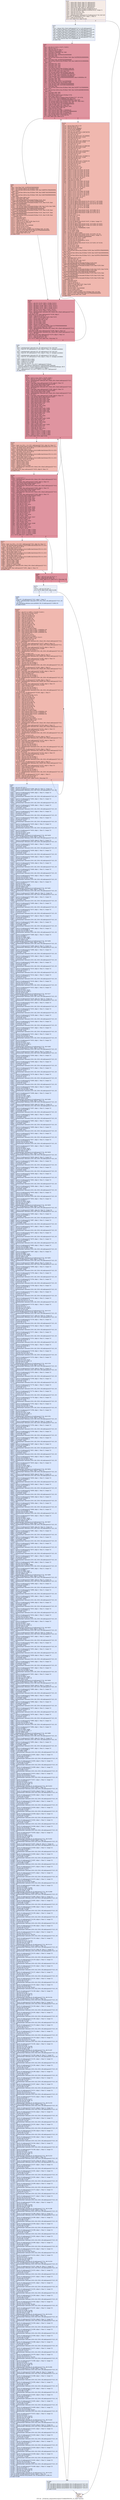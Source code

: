 digraph "CFG for '_Z32kernel_computeDesctriptorCUDARotPbPcPiS1_S1_iPjiif' function" {
	label="CFG for '_Z32kernel_computeDesctriptorCUDARotPbPcPiS1_S1_iPjiif' function";

	Node0x4b51fe0 [shape=record,color="#3d50c3ff", style=filled, fillcolor="#ead5c970",label="{%10:\l  %11 = alloca [64 x float], align 16, addrspace(5)\l  %12 = alloca [64 x float], align 16, addrspace(5)\l  %13 = alloca [64 x float], align 16, addrspace(5)\l  %14 = alloca [64 x float], align 16, addrspace(5)\l  %15 = alloca [256 x i8], align 16, addrspace(5)\l  %16 = tail call i32 @llvm.amdgcn.workgroup.id.x()\l  %17 = tail call i32 @llvm.amdgcn.workitem.id.x(), !range !4\l  %18 = mul nsw i32 %17, %8\l  %19 = add nsw i32 %18, %16\l  %20 = sext i32 %19 to i64\l  %21 = getelementptr inbounds i8, i8 addrspace(1)* %0, i64 %20\l  store i8 0, i8 addrspace(1)* %21, align 1, !tbaa !5\l  %22 = icmp slt i32 %19, %5\l  br i1 %22, label %23, label %1561\l|{<s0>T|<s1>F}}"];
	Node0x4b51fe0:s0 -> Node0x4b53840;
	Node0x4b51fe0:s1 -> Node0x4b538d0;
	Node0x4b53840 [shape=record,color="#3d50c3ff", style=filled, fillcolor="#cedaeb70",label="{%23:\l23:                                               \l  %24 = bitcast [64 x float] addrspace(5)* %11 to i8 addrspace(5)*\l  call void @llvm.lifetime.start.p5i8(i64 256, i8 addrspace(5)* %24) #5\l  %25 = bitcast [64 x float] addrspace(5)* %12 to i8 addrspace(5)*\l  call void @llvm.lifetime.start.p5i8(i64 256, i8 addrspace(5)* %25) #5\l  %26 = bitcast [64 x float] addrspace(5)* %13 to i8 addrspace(5)*\l  call void @llvm.lifetime.start.p5i8(i64 256, i8 addrspace(5)* %26) #5\l  %27 = bitcast [64 x float] addrspace(5)* %14 to i8 addrspace(5)*\l  call void @llvm.lifetime.start.p5i8(i64 256, i8 addrspace(5)* %27) #5\l  %28 = fmul contract float %9, 8.000000e+00\l  br label %42\l}"];
	Node0x4b53840 -> Node0x4b54b50;
	Node0x4b54c50 [shape=record,color="#3d50c3ff", style=filled, fillcolor="#cedaeb70",label="{%29:\l29:                                               \l  %30 = getelementptr inbounds i32, i32 addrspace(1)* %2, i64 %20\l  %31 = load i32, i32 addrspace(1)* %30, align 4, !tbaa !9, !amdgpu.noclobber\l... !11\l  %32 = getelementptr inbounds i32, i32 addrspace(1)* %3, i64 %20\l  %33 = load i32, i32 addrspace(1)* %32, align 4, !tbaa !9, !amdgpu.noclobber\l... !11\l  %34 = getelementptr inbounds i32, i32 addrspace(1)* %4, i64 %20\l  %35 = load i32, i32 addrspace(1)* %34, align 4, !tbaa !9, !amdgpu.noclobber\l... !11\l  %36 = sitofp i32 %31 to float\l  %37 = sitofp i32 %33 to float\l  %38 = sitofp i32 %7 to float\l  %39 = mul nsw i32 %8, %7\l  %40 = load \<4 x i32\>*, \<4 x i32\>* addrspace(1)* bitcast\l... (%struct.__hip_texture* addrspace(1)* getelementptr inbounds\l... (%struct.texture.0, %struct.texture.0 addrspace(1)* @texIntegralImage, i64 0,\l... i32 0, i32 11) to \<4 x i32\>* addrspace(1)*), align 8\l  %41 = addrspacecast \<4 x i32\>* %40 to \<4 x i32\> addrspace(4)*\l  br label %275\l}"];
	Node0x4b54c50 -> Node0x4b56aa0;
	Node0x4b54b50 [shape=record,color="#b70d28ff", style=filled, fillcolor="#b70d2870",label="{%42:\l42:                                               \l  %43 = phi i32 [ 0, %23 ], [ %271, %250 ]\l  %44 = and i32 %43, 3\l  %45 = add nuw nsw i32 %44, 2\l  %46 = sitofp i32 %45 to float\l  %47 = fsub float 0.000000e+00, %46\l  %48 = fadd float %47, %46\l  %49 = fmul float %46, 0x3FE62E4300000000\l  %50 = fneg float %49\l  %51 = tail call float @llvm.fma.f32(float %46, float 0x3FE62E4300000000,\l... float %50)\l  %52 = fmul float %48, 0x3FE62E4300000000\l  %53 = tail call float @llvm.fma.f32(float %46, float 0xBE205C6100000000,\l... float %52)\l  %54 = fadd float %51, %53\l  %55 = fadd float %49, %54\l  %56 = fsub float %55, %49\l  %57 = fsub float %54, %56\l  %58 = tail call float @llvm.fabs.f32(float %49) #6\l  %59 = fcmp oeq float %58, 0x7FF0000000000000\l  %60 = select i1 %59, float %49, float %55\l  %61 = tail call float @llvm.fabs.f32(float %60) #6\l  %62 = fcmp oeq float %61, 0x7FF0000000000000\l  %63 = select i1 %62, float 0.000000e+00, float %57\l  %64 = fcmp oeq float %60, 0x40562E4300000000\l  %65 = select i1 %64, float 0x3EE0000000000000, float 0.000000e+00\l  %66 = fsub float %60, %65\l  %67 = fadd float %65, %63\l  %68 = fmul float %66, 0x3FF7154760000000\l  %69 = tail call float @llvm.rint.f32(float %68)\l  %70 = fcmp ogt float %66, 0x40562E4300000000\l  %71 = fcmp olt float %66, 0xC059D1DA00000000\l  %72 = fneg float %68\l  %73 = tail call float @llvm.fma.f32(float %66, float 0x3FF7154760000000,\l... float %72)\l  %74 = tail call float @llvm.fma.f32(float %66, float 0x3E54AE0BE0000000,\l... float %73)\l  %75 = fsub float %68, %69\l  %76 = fadd float %74, %75\l  %77 = tail call float @llvm.exp2.f32(float %76)\l  %78 = fptosi float %69 to i32\l  %79 = tail call float @llvm.amdgcn.ldexp.f32(float %77, i32 %78)\l  %80 = select i1 %71, float 0.000000e+00, float %79\l  %81 = select i1 %70, float 0x7FF0000000000000, float %80\l  %82 = tail call float @llvm.fma.f32(float %81, float %67, float %81)\l  %83 = tail call float @llvm.fabs.f32(float %81) #6\l  %84 = fcmp oeq float %83, 0x7FF0000000000000\l  %85 = select i1 %84, float %81, float %82\l  %86 = tail call float @llvm.fabs.f32(float %85)\l  %87 = fmul contract float %86, %9\l  %88 = sitofp i32 %43 to float\l  %89 = fmul contract float %88, 2.500000e-01\l  %90 = fmul contract float %89, 0x401921FB60000000\l  %91 = fmul contract float %90, 6.250000e-02\l  %92 = tail call float @llvm.fabs.f32(float %91)\l  %93 = fcmp olt float %92, 1.310720e+05\l  br i1 %93, label %94, label %123\l|{<s0>T|<s1>F}}"];
	Node0x4b54b50:s0 -> Node0x4b59bb0;
	Node0x4b54b50:s1 -> Node0x4b59c40;
	Node0x4b59bb0 [shape=record,color="#3d50c3ff", style=filled, fillcolor="#dc5d4a70",label="{%94:\l94:                                               \l  %95 = fmul float %92, 0x3FE45F3060000000\l  %96 = tail call float @llvm.rint.f32(float %95)\l  %97 = tail call float @llvm.fma.f32(float %96, float 0xBFF921FB40000000,\l... float %92)\l  %98 = tail call float @llvm.fma.f32(float %96, float 0xBE74442D00000000,\l... float %97)\l  %99 = tail call float @llvm.fma.f32(float %96, float 0xBCF8469880000000,\l... float %98)\l  %100 = fptosi float %96 to i32\l  %101 = fmul float %99, %99\l  %102 = tail call float @llvm.fmuladd.f32(float %101, float\l... 0xBF29833040000000, float 0x3F81103880000000)\l  %103 = tail call float @llvm.fmuladd.f32(float %101, float %102, float\l... 0xBFC55553A0000000)\l  %104 = fmul float %101, %103\l  %105 = tail call float @llvm.fmuladd.f32(float %99, float %104, float %99)\l  %106 = tail call float @llvm.fmuladd.f32(float %101, float\l... 0x3EFAEA6680000000, float 0xBF56C9E760000000)\l  %107 = tail call float @llvm.fmuladd.f32(float %101, float %106, float\l... 0x3FA5557EE0000000)\l  %108 = tail call float @llvm.fmuladd.f32(float %101, float %107, float\l... 0xBFE0000080000000)\l  %109 = tail call float @llvm.fmuladd.f32(float %101, float %108, float\l... 1.000000e+00)\l  %110 = fneg float %105\l  %111 = and i32 %100, 1\l  %112 = icmp eq i32 %111, 0\l  %113 = select i1 %112, float %109, float %110\l  %114 = bitcast float %113 to i32\l  %115 = shl i32 %100, 30\l  %116 = and i32 %115, -2147483648\l  %117 = xor i32 %116, %114\l  %118 = bitcast i32 %117 to float\l  %119 = tail call i1 @llvm.amdgcn.class.f32(float %92, i32 504)\l  %120 = select i1 %119, float %118, float 0x7FF8000000000000\l  %121 = fmul contract float %120, %87\l  %122 = bitcast float %92 to i32\l  br label %250\l}"];
	Node0x4b59bb0 -> Node0x4b56ba0;
	Node0x4b59c40 [shape=record,color="#3d50c3ff", style=filled, fillcolor="#dc5d4a70",label="{%123:\l123:                                              \l  %124 = bitcast float %92 to i32\l  %125 = lshr i32 %124, 23\l  %126 = and i32 %124, 8388607\l  %127 = or i32 %126, 8388608\l  %128 = zext i32 %127 to i64\l  %129 = mul nuw nsw i64 %128, 4266746795\l  %130 = trunc i64 %129 to i32\l  %131 = lshr i64 %129, 32\l  %132 = mul nuw nsw i64 %128, 1011060801\l  %133 = add nuw nsw i64 %131, %132\l  %134 = trunc i64 %133 to i32\l  %135 = lshr i64 %133, 32\l  %136 = mul nuw nsw i64 %128, 3680671129\l  %137 = add nuw nsw i64 %135, %136\l  %138 = trunc i64 %137 to i32\l  %139 = lshr i64 %137, 32\l  %140 = mul nuw nsw i64 %128, 4113882560\l  %141 = add nuw nsw i64 %139, %140\l  %142 = trunc i64 %141 to i32\l  %143 = lshr i64 %141, 32\l  %144 = mul nuw nsw i64 %128, 4230436817\l  %145 = add nuw nsw i64 %143, %144\l  %146 = trunc i64 %145 to i32\l  %147 = lshr i64 %145, 32\l  %148 = mul nuw nsw i64 %128, 1313084713\l  %149 = add nuw nsw i64 %147, %148\l  %150 = trunc i64 %149 to i32\l  %151 = lshr i64 %149, 32\l  %152 = mul nuw nsw i64 %128, 2734261102\l  %153 = add nuw nsw i64 %151, %152\l  %154 = trunc i64 %153 to i32\l  %155 = lshr i64 %153, 32\l  %156 = trunc i64 %155 to i32\l  %157 = add nsw i32 %125, -120\l  %158 = icmp ugt i32 %157, 63\l  %159 = select i1 %158, i32 %150, i32 %156\l  %160 = select i1 %158, i32 %146, i32 %154\l  %161 = select i1 %158, i32 %142, i32 %150\l  %162 = select i1 %158, i32 %138, i32 %146\l  %163 = select i1 %158, i32 %134, i32 %142\l  %164 = select i1 %158, i32 %130, i32 %138\l  %165 = select i1 %158, i32 -64, i32 0\l  %166 = add nsw i32 %165, %157\l  %167 = icmp ugt i32 %166, 31\l  %168 = select i1 %167, i32 %160, i32 %159\l  %169 = select i1 %167, i32 %161, i32 %160\l  %170 = select i1 %167, i32 %162, i32 %161\l  %171 = select i1 %167, i32 %163, i32 %162\l  %172 = select i1 %167, i32 %164, i32 %163\l  %173 = select i1 %167, i32 -32, i32 0\l  %174 = add nsw i32 %173, %166\l  %175 = icmp ugt i32 %174, 31\l  %176 = select i1 %175, i32 %169, i32 %168\l  %177 = select i1 %175, i32 %170, i32 %169\l  %178 = select i1 %175, i32 %171, i32 %170\l  %179 = select i1 %175, i32 %172, i32 %171\l  %180 = select i1 %175, i32 -32, i32 0\l  %181 = add nsw i32 %180, %174\l  %182 = icmp eq i32 %181, 0\l  %183 = sub nsw i32 32, %181\l  %184 = tail call i32 @llvm.fshr.i32(i32 %176, i32 %177, i32 %183)\l  %185 = tail call i32 @llvm.fshr.i32(i32 %177, i32 %178, i32 %183)\l  %186 = tail call i32 @llvm.fshr.i32(i32 %178, i32 %179, i32 %183)\l  %187 = select i1 %182, i32 %176, i32 %184\l  %188 = select i1 %182, i32 %177, i32 %185\l  %189 = select i1 %182, i32 %178, i32 %186\l  %190 = lshr i32 %187, 29\l  %191 = tail call i32 @llvm.fshl.i32(i32 %187, i32 %188, i32 2)\l  %192 = tail call i32 @llvm.fshl.i32(i32 %188, i32 %189, i32 2)\l  %193 = tail call i32 @llvm.fshl.i32(i32 %189, i32 %179, i32 2)\l  %194 = and i32 %190, 1\l  %195 = sub nsw i32 0, %194\l  %196 = shl i32 %190, 31\l  %197 = xor i32 %191, %195\l  %198 = xor i32 %192, %195\l  %199 = xor i32 %193, %195\l  %200 = tail call i32 @llvm.ctlz.i32(i32 %197, i1 false), !range !12\l  %201 = sub nsw i32 31, %200\l  %202 = tail call i32 @llvm.fshr.i32(i32 %197, i32 %198, i32 %201)\l  %203 = tail call i32 @llvm.fshr.i32(i32 %198, i32 %199, i32 %201)\l  %204 = shl nuw nsw i32 %200, 23\l  %205 = sub nuw nsw i32 1056964608, %204\l  %206 = lshr i32 %202, 9\l  %207 = or i32 %206, %205\l  %208 = or i32 %207, %196\l  %209 = bitcast i32 %208 to float\l  %210 = tail call i32 @llvm.fshl.i32(i32 %202, i32 %203, i32 23)\l  %211 = tail call i32 @llvm.ctlz.i32(i32 %210, i1 false), !range !12\l  %212 = fmul float %209, 0x3FF921FB40000000\l  %213 = add nuw nsw i32 %211, %200\l  %214 = shl nuw nsw i32 %213, 23\l  %215 = sub nuw nsw i32 855638016, %214\l  %216 = sub nsw i32 31, %211\l  %217 = tail call i32 @llvm.fshr.i32(i32 %210, i32 %203, i32 %216)\l  %218 = lshr i32 %217, 9\l  %219 = or i32 %215, %218\l  %220 = or i32 %219, %196\l  %221 = bitcast i32 %220 to float\l  %222 = fneg float %212\l  %223 = tail call float @llvm.fma.f32(float %209, float 0x3FF921FB40000000,\l... float %222)\l  %224 = tail call float @llvm.fma.f32(float %209, float 0x3E74442D00000000,\l... float %223)\l  %225 = tail call float @llvm.fma.f32(float %221, float 0x3FF921FB40000000,\l... float %224)\l  %226 = fadd float %212, %225\l  %227 = lshr i32 %187, 30\l  %228 = add nuw nsw i32 %194, %227\l  %229 = fmul float %226, %226\l  %230 = tail call float @llvm.fmuladd.f32(float %229, float\l... 0xBF29833040000000, float 0x3F81103880000000)\l  %231 = tail call float @llvm.fmuladd.f32(float %229, float %230, float\l... 0xBFC55553A0000000)\l  %232 = fmul float %229, %231\l  %233 = tail call float @llvm.fmuladd.f32(float %226, float %232, float %226)\l  %234 = tail call float @llvm.fmuladd.f32(float %229, float\l... 0x3EFAEA6680000000, float 0xBF56C9E760000000)\l  %235 = tail call float @llvm.fmuladd.f32(float %229, float %234, float\l... 0x3FA5557EE0000000)\l  %236 = tail call float @llvm.fmuladd.f32(float %229, float %235, float\l... 0xBFE0000080000000)\l  %237 = tail call float @llvm.fmuladd.f32(float %229, float %236, float\l... 1.000000e+00)\l  %238 = fneg float %233\l  %239 = and i32 %228, 1\l  %240 = icmp eq i32 %239, 0\l  %241 = select i1 %240, float %237, float %238\l  %242 = bitcast float %241 to i32\l  %243 = shl i32 %228, 30\l  %244 = and i32 %243, -2147483648\l  %245 = xor i32 %244, %242\l  %246 = bitcast i32 %245 to float\l  %247 = tail call i1 @llvm.amdgcn.class.f32(float %92, i32 504)\l  %248 = select i1 %247, float %246, float 0x7FF8000000000000\l  %249 = fmul contract float %87, %248\l  br label %250\l}"];
	Node0x4b59c40 -> Node0x4b56ba0;
	Node0x4b56ba0 [shape=record,color="#b70d28ff", style=filled, fillcolor="#b70d2870",label="{%250:\l250:                                              \l  %251 = phi i32 [ %116, %94 ], [ %244, %123 ]\l  %252 = phi i32 [ %111, %94 ], [ %239, %123 ]\l  %253 = phi float [ %109, %94 ], [ %237, %123 ]\l  %254 = phi float [ %105, %94 ], [ %233, %123 ]\l  %255 = phi float [ %121, %94 ], [ %249, %123 ]\l  %256 = phi i1 [ %119, %94 ], [ %247, %123 ]\l  %257 = phi i32 [ %122, %94 ], [ %124, %123 ]\l  %258 = getelementptr inbounds [64 x float], [64 x float] addrspace(5)* %12,\l... i32 0, i32 %43\l  store float %255, float addrspace(5)* %258, align 4\l  %259 = icmp eq i32 %252, 0\l  %260 = select i1 %259, float %254, float %253\l  %261 = bitcast float %260 to i32\l  %262 = bitcast float %91 to i32\l  %263 = xor i32 %257, %262\l  %264 = xor i32 %263, %251\l  %265 = xor i32 %264, %261\l  %266 = bitcast i32 %265 to float\l  %267 = select i1 %256, float %266, float 0x7FF8000000000000\l  %268 = fmul contract float %87, %267\l  %269 = getelementptr inbounds [64 x float], [64 x float] addrspace(5)* %13,\l... i32 0, i32 %43\l  store float %268, float addrspace(5)* %269, align 4, !tbaa !13\l  %270 = getelementptr inbounds [64 x float], [64 x float] addrspace(5)* %14,\l... i32 0, i32 %43\l  store float %28, float addrspace(5)* %270, align 4, !tbaa !13\l  %271 = add nuw nsw i32 %43, 1\l  %272 = icmp eq i32 %271, 64\l  br i1 %272, label %29, label %42, !llvm.loop !15\l|{<s0>T|<s1>F}}"];
	Node0x4b56ba0:s0 -> Node0x4b54c50;
	Node0x4b56ba0:s1 -> Node0x4b54b50;
	Node0x4b64450 [shape=record,color="#3d50c3ff", style=filled, fillcolor="#cedaeb70",label="{%273:\l273:                                              \l  %274 = shl nsw i32 %35, 2\l  br i1 %376, label %395, label %1560\l|{<s0>T|<s1>F}}"];
	Node0x4b64450:s0 -> Node0x4b64570;
	Node0x4b64450:s1 -> Node0x4b64600;
	Node0x4b56aa0 [shape=record,color="#b70d28ff", style=filled, fillcolor="#b70d2870",label="{%275:\l275:                                              \l  %276 = phi i1 [ true, %29 ], [ %376, %392 ]\l  %277 = phi i32 [ 0, %29 ], [ %393, %392 ]\l  %278 = getelementptr inbounds [64 x float], [64 x float] addrspace(5)* %12,\l... i32 0, i32 %277\l  %279 = load float, float addrspace(5)* %278, align 8, !tbaa !13\l  %280 = tail call float @llvm.floor.f32(float %279)\l  %281 = fadd contract float %280, %36\l  %282 = getelementptr inbounds [64 x float], [64 x float] addrspace(5)* %14,\l... i32 0, i32 %277\l  %283 = load float, float addrspace(5)* %282, align 8, !tbaa !13\l  %284 = tail call float @llvm.floor.f32(float %283)\l  %285 = fadd contract float %281, %284\l  %286 = getelementptr inbounds [64 x float], [64 x float] addrspace(5)* %13,\l... i32 0, i32 %277\l  %287 = load float, float addrspace(5)* %286, align 8, !tbaa !13\l  %288 = tail call float @llvm.floor.f32(float %287)\l  %289 = fadd contract float %288, %37\l  %290 = fadd contract float %284, %289\l  %291 = fmul contract float %290, %38\l  %292 = fadd contract float %285, %291\l  %293 = fptosi float %292 to i32\l  %294 = icmp sgt i32 %293, -1\l  %295 = icmp sgt i32 %39, %293\l  %296 = and i1 %295, %294\l  %297 = fsub contract float %281, %284\l  %298 = fsub contract float %289, %284\l  %299 = fmul contract float %298, %38\l  %300 = fadd contract float %297, %299\l  %301 = fptosi float %300 to i32\l  %302 = icmp sgt i32 %301, -1\l  %303 = icmp sgt i32 %39, %301\l  %304 = and i1 %303, %302\l  %305 = fadd contract float %285, %299\l  %306 = fptosi float %305 to i32\l  %307 = icmp sgt i32 %306, -1\l  %308 = icmp sgt i32 %39, %306\l  %309 = and i1 %308, %307\l  %310 = fadd contract float %297, %291\l  %311 = fptosi float %310 to i32\l  %312 = icmp sgt i32 %311, -1\l  %313 = icmp sgt i32 %39, %311\l  %314 = and i1 %313, %312\l  %315 = select i1 %314, i1 %309, i1 false\l  %316 = select i1 %315, i1 %304, i1 false\l  %317 = select i1 %316, i1 %296, i1 false\l  %318 = select i1 %317, i1 %276, i1 false\l  br i1 %318, label %319, label %334\l|{<s0>T|<s1>F}}"];
	Node0x4b56aa0:s0 -> Node0x4b66320;
	Node0x4b56aa0:s1 -> Node0x4b663b0;
	Node0x4b66320 [shape=record,color="#3d50c3ff", style=filled, fillcolor="#dc5d4a70",label="{%319:\l319:                                              \l  %320 = load \<4 x i32\>, \<4 x i32\> addrspace(4)* %41, align 16, !tbaa !17\l  %321 = tail call float @llvm.amdgcn.struct.buffer.load.format.f32(\<4 x i32\>\l... %320, i32 %293, i32 0, i32 0, i32 0)\l  %322 = bitcast float %321 to i32\l  %323 = tail call float @llvm.amdgcn.struct.buffer.load.format.f32(\<4 x i32\>\l... %320, i32 %301, i32 0, i32 0, i32 0)\l  %324 = bitcast float %323 to i32\l  %325 = tail call float @llvm.amdgcn.struct.buffer.load.format.f32(\<4 x i32\>\l... %320, i32 %306, i32 0, i32 0, i32 0)\l  %326 = bitcast float %325 to i32\l  %327 = tail call float @llvm.amdgcn.struct.buffer.load.format.f32(\<4 x i32\>\l... %320, i32 %311, i32 0, i32 0, i32 0)\l  %328 = bitcast float %327 to i32\l  %329 = add i32 %324, %322\l  %330 = add i32 %326, %328\l  %331 = sub i32 %329, %330\l  %332 = uitofp i32 %331 to float\l  %333 = getelementptr inbounds [64 x float], [64 x float] addrspace(5)* %11,\l... i32 0, i32 %277\l  store float %332, float addrspace(5)* %333, align 8, !tbaa !13\l  br label %334\l}"];
	Node0x4b66320 -> Node0x4b663b0;
	Node0x4b663b0 [shape=record,color="#b70d28ff", style=filled, fillcolor="#b70d2870",label="{%334:\l334:                                              \l  %335 = or i32 %277, 1\l  %336 = getelementptr inbounds [64 x float], [64 x float] addrspace(5)* %12,\l... i32 0, i32 %335\l  %337 = load float, float addrspace(5)* %336, align 4, !tbaa !13\l  %338 = tail call float @llvm.floor.f32(float %337)\l  %339 = fadd contract float %338, %36\l  %340 = getelementptr inbounds [64 x float], [64 x float] addrspace(5)* %14,\l... i32 0, i32 %335\l  %341 = load float, float addrspace(5)* %340, align 4, !tbaa !13\l  %342 = tail call float @llvm.floor.f32(float %341)\l  %343 = fadd contract float %339, %342\l  %344 = getelementptr inbounds [64 x float], [64 x float] addrspace(5)* %13,\l... i32 0, i32 %335\l  %345 = load float, float addrspace(5)* %344, align 4, !tbaa !13\l  %346 = tail call float @llvm.floor.f32(float %345)\l  %347 = fadd contract float %346, %37\l  %348 = fadd contract float %342, %347\l  %349 = fmul contract float %348, %38\l  %350 = fadd contract float %343, %349\l  %351 = fptosi float %350 to i32\l  %352 = icmp sgt i32 %351, -1\l  %353 = icmp sgt i32 %39, %351\l  %354 = and i1 %353, %352\l  %355 = fsub contract float %339, %342\l  %356 = fsub contract float %347, %342\l  %357 = fmul contract float %356, %38\l  %358 = fadd contract float %355, %357\l  %359 = fptosi float %358 to i32\l  %360 = icmp sgt i32 %359, -1\l  %361 = icmp sgt i32 %39, %359\l  %362 = and i1 %361, %360\l  %363 = fadd contract float %343, %357\l  %364 = fptosi float %363 to i32\l  %365 = icmp sgt i32 %364, -1\l  %366 = icmp sgt i32 %39, %364\l  %367 = and i1 %366, %365\l  %368 = fadd contract float %355, %349\l  %369 = fptosi float %368 to i32\l  %370 = icmp sgt i32 %369, -1\l  %371 = icmp sgt i32 %39, %369\l  %372 = and i1 %371, %370\l  %373 = select i1 %372, i1 %367, i1 false\l  %374 = select i1 %373, i1 %362, i1 false\l  %375 = select i1 %374, i1 %354, i1 false\l  %376 = select i1 %375, i1 %318, i1 false\l  br i1 %376, label %377, label %392\l|{<s0>T|<s1>F}}"];
	Node0x4b663b0:s0 -> Node0x4b68c50;
	Node0x4b663b0:s1 -> Node0x4b64740;
	Node0x4b68c50 [shape=record,color="#3d50c3ff", style=filled, fillcolor="#dc5d4a70",label="{%377:\l377:                                              \l  %378 = load \<4 x i32\>, \<4 x i32\> addrspace(4)* %41, align 16, !tbaa !17\l  %379 = tail call float @llvm.amdgcn.struct.buffer.load.format.f32(\<4 x i32\>\l... %378, i32 %351, i32 0, i32 0, i32 0)\l  %380 = bitcast float %379 to i32\l  %381 = tail call float @llvm.amdgcn.struct.buffer.load.format.f32(\<4 x i32\>\l... %378, i32 %359, i32 0, i32 0, i32 0)\l  %382 = bitcast float %381 to i32\l  %383 = tail call float @llvm.amdgcn.struct.buffer.load.format.f32(\<4 x i32\>\l... %378, i32 %364, i32 0, i32 0, i32 0)\l  %384 = bitcast float %383 to i32\l  %385 = tail call float @llvm.amdgcn.struct.buffer.load.format.f32(\<4 x i32\>\l... %378, i32 %369, i32 0, i32 0, i32 0)\l  %386 = bitcast float %385 to i32\l  %387 = add i32 %382, %380\l  %388 = add i32 %384, %386\l  %389 = sub i32 %387, %388\l  %390 = uitofp i32 %389 to float\l  %391 = getelementptr inbounds [64 x float], [64 x float] addrspace(5)* %11,\l... i32 0, i32 %335\l  store float %390, float addrspace(5)* %391, align 4, !tbaa !13\l  br label %392\l}"];
	Node0x4b68c50 -> Node0x4b64740;
	Node0x4b64740 [shape=record,color="#b70d28ff", style=filled, fillcolor="#b70d2870",label="{%392:\l392:                                              \l  %393 = add nuw nsw i32 %277, 2\l  %394 = icmp eq i32 %393, 64\l  br i1 %394, label %273, label %275, !llvm.loop !20\l|{<s0>T|<s1>F}}"];
	Node0x4b64740:s0 -> Node0x4b64450;
	Node0x4b64740:s1 -> Node0x4b56aa0;
	Node0x4b64570 [shape=record,color="#3d50c3ff", style=filled, fillcolor="#abc8fd70",label="{%395:\l395:                                              \l  store i8 1, i8 addrspace(1)* %21, align 1, !tbaa !5\l  %396 = getelementptr inbounds [256 x i8], [256 x i8] addrspace(5)* %15, i32\l... 0, i32 0\l  call void @llvm.lifetime.start.p5i8(i64 256, i8 addrspace(5)* %396) #5\l  br label %1453\l}"];
	Node0x4b64570 -> Node0x4b6a9a0;
	Node0x4b6aa60 [shape=record,color="#3d50c3ff", style=filled, fillcolor="#abc8fd70",label="{%397:\l397:                                              \l  %398 = shl nsw i32 %19, 5\l  %399 = load i8, i8 addrspace(5)* %396, align 16, !tbaa !5, !range !21\l  %400 = getelementptr inbounds [256 x i8], [256 x i8] addrspace(5)* %15, i32\l... 0, i32 1\l  %401 = load i8, i8 addrspace(5)* %400, align 1, !tbaa !5, !range !21\l  %402 = shl nuw nsw i8 %401, 1\l  %403 = or i8 %399, %402\l  %404 = getelementptr inbounds [256 x i8], [256 x i8] addrspace(5)* %15, i32\l... 0, i32 2\l  %405 = load i8, i8 addrspace(5)* %404, align 2, !tbaa !5, !range !21\l  %406 = shl nuw nsw i8 %405, 2\l  %407 = or i8 %403, %406\l  %408 = getelementptr inbounds [256 x i8], [256 x i8] addrspace(5)* %15, i32\l... 0, i32 3\l  %409 = load i8, i8 addrspace(5)* %408, align 1, !tbaa !5, !range !21\l  %410 = shl nuw nsw i8 %409, 3\l  %411 = or i8 %407, %410\l  %412 = getelementptr inbounds [256 x i8], [256 x i8] addrspace(5)* %15, i32\l... 0, i32 4\l  %413 = load i8, i8 addrspace(5)* %412, align 4, !tbaa !5, !range !21\l  %414 = shl nuw nsw i8 %413, 4\l  %415 = or i8 %411, %414\l  %416 = getelementptr inbounds [256 x i8], [256 x i8] addrspace(5)* %15, i32\l... 0, i32 5\l  %417 = load i8, i8 addrspace(5)* %416, align 1, !tbaa !5, !range !21\l  %418 = shl nuw nsw i8 %417, 5\l  %419 = or i8 %415, %418\l  %420 = getelementptr inbounds [256 x i8], [256 x i8] addrspace(5)* %15, i32\l... 0, i32 6\l  %421 = load i8, i8 addrspace(5)* %420, align 2, !tbaa !5, !range !21\l  %422 = shl nuw nsw i8 %421, 6\l  %423 = add nuw nsw i8 %419, %422\l  %424 = getelementptr inbounds [256 x i8], [256 x i8] addrspace(5)* %15, i32\l... 0, i32 7\l  %425 = load i8, i8 addrspace(5)* %424, align 1, !tbaa !5, !range !21\l  %426 = shl nuw i8 %425, 7\l  %427 = add nuw i8 %423, %426\l  %428 = sext i32 %398 to i64\l  %429 = getelementptr inbounds i8, i8 addrspace(1)* %1, i64 %428\l  store i8 %427, i8 addrspace(1)* %429, align 1, !tbaa !22\l  %430 = getelementptr inbounds [256 x i8], [256 x i8] addrspace(5)* %15, i32\l... 0, i32 8\l  %431 = load i8, i8 addrspace(5)* %430, align 8, !tbaa !5, !range !21\l  %432 = getelementptr inbounds [256 x i8], [256 x i8] addrspace(5)* %15, i32\l... 0, i32 9\l  %433 = load i8, i8 addrspace(5)* %432, align 1, !tbaa !5, !range !21\l  %434 = shl nuw nsw i8 %433, 1\l  %435 = or i8 %431, %434\l  %436 = getelementptr inbounds [256 x i8], [256 x i8] addrspace(5)* %15, i32\l... 0, i32 10\l  %437 = load i8, i8 addrspace(5)* %436, align 2, !tbaa !5, !range !21\l  %438 = shl nuw nsw i8 %437, 2\l  %439 = or i8 %435, %438\l  %440 = getelementptr inbounds [256 x i8], [256 x i8] addrspace(5)* %15, i32\l... 0, i32 11\l  %441 = load i8, i8 addrspace(5)* %440, align 1, !tbaa !5, !range !21\l  %442 = shl nuw nsw i8 %441, 3\l  %443 = or i8 %439, %442\l  %444 = getelementptr inbounds [256 x i8], [256 x i8] addrspace(5)* %15, i32\l... 0, i32 12\l  %445 = load i8, i8 addrspace(5)* %444, align 4, !tbaa !5, !range !21\l  %446 = shl nuw nsw i8 %445, 4\l  %447 = or i8 %443, %446\l  %448 = getelementptr inbounds [256 x i8], [256 x i8] addrspace(5)* %15, i32\l... 0, i32 13\l  %449 = load i8, i8 addrspace(5)* %448, align 1, !tbaa !5, !range !21\l  %450 = shl nuw nsw i8 %449, 5\l  %451 = or i8 %447, %450\l  %452 = getelementptr inbounds [256 x i8], [256 x i8] addrspace(5)* %15, i32\l... 0, i32 14\l  %453 = load i8, i8 addrspace(5)* %452, align 2, !tbaa !5, !range !21\l  %454 = shl nuw nsw i8 %453, 6\l  %455 = add nuw nsw i8 %451, %454\l  %456 = getelementptr inbounds [256 x i8], [256 x i8] addrspace(5)* %15, i32\l... 0, i32 15\l  %457 = load i8, i8 addrspace(5)* %456, align 1, !tbaa !5, !range !21\l  %458 = shl nuw i8 %457, 7\l  %459 = add nuw i8 %455, %458\l  %460 = add nuw nsw i32 %398, 1\l  %461 = sext i32 %460 to i64\l  %462 = getelementptr inbounds i8, i8 addrspace(1)* %1, i64 %461\l  store i8 %459, i8 addrspace(1)* %462, align 1, !tbaa !22\l  %463 = getelementptr inbounds [256 x i8], [256 x i8] addrspace(5)* %15, i32\l... 0, i32 16\l  %464 = load i8, i8 addrspace(5)* %463, align 16, !tbaa !5, !range !21\l  %465 = getelementptr inbounds [256 x i8], [256 x i8] addrspace(5)* %15, i32\l... 0, i32 17\l  %466 = load i8, i8 addrspace(5)* %465, align 1, !tbaa !5, !range !21\l  %467 = shl nuw nsw i8 %466, 1\l  %468 = or i8 %464, %467\l  %469 = getelementptr inbounds [256 x i8], [256 x i8] addrspace(5)* %15, i32\l... 0, i32 18\l  %470 = load i8, i8 addrspace(5)* %469, align 2, !tbaa !5, !range !21\l  %471 = shl nuw nsw i8 %470, 2\l  %472 = or i8 %468, %471\l  %473 = getelementptr inbounds [256 x i8], [256 x i8] addrspace(5)* %15, i32\l... 0, i32 19\l  %474 = load i8, i8 addrspace(5)* %473, align 1, !tbaa !5, !range !21\l  %475 = shl nuw nsw i8 %474, 3\l  %476 = or i8 %472, %475\l  %477 = getelementptr inbounds [256 x i8], [256 x i8] addrspace(5)* %15, i32\l... 0, i32 20\l  %478 = load i8, i8 addrspace(5)* %477, align 4, !tbaa !5, !range !21\l  %479 = shl nuw nsw i8 %478, 4\l  %480 = or i8 %476, %479\l  %481 = getelementptr inbounds [256 x i8], [256 x i8] addrspace(5)* %15, i32\l... 0, i32 21\l  %482 = load i8, i8 addrspace(5)* %481, align 1, !tbaa !5, !range !21\l  %483 = shl nuw nsw i8 %482, 5\l  %484 = or i8 %480, %483\l  %485 = getelementptr inbounds [256 x i8], [256 x i8] addrspace(5)* %15, i32\l... 0, i32 22\l  %486 = load i8, i8 addrspace(5)* %485, align 2, !tbaa !5, !range !21\l  %487 = shl nuw nsw i8 %486, 6\l  %488 = add nuw nsw i8 %484, %487\l  %489 = getelementptr inbounds [256 x i8], [256 x i8] addrspace(5)* %15, i32\l... 0, i32 23\l  %490 = load i8, i8 addrspace(5)* %489, align 1, !tbaa !5, !range !21\l  %491 = shl nuw i8 %490, 7\l  %492 = add nuw i8 %488, %491\l  %493 = add nuw nsw i32 %398, 2\l  %494 = sext i32 %493 to i64\l  %495 = getelementptr inbounds i8, i8 addrspace(1)* %1, i64 %494\l  store i8 %492, i8 addrspace(1)* %495, align 1, !tbaa !22\l  %496 = getelementptr inbounds [256 x i8], [256 x i8] addrspace(5)* %15, i32\l... 0, i32 24\l  %497 = load i8, i8 addrspace(5)* %496, align 8, !tbaa !5, !range !21\l  %498 = getelementptr inbounds [256 x i8], [256 x i8] addrspace(5)* %15, i32\l... 0, i32 25\l  %499 = load i8, i8 addrspace(5)* %498, align 1, !tbaa !5, !range !21\l  %500 = shl nuw nsw i8 %499, 1\l  %501 = or i8 %497, %500\l  %502 = getelementptr inbounds [256 x i8], [256 x i8] addrspace(5)* %15, i32\l... 0, i32 26\l  %503 = load i8, i8 addrspace(5)* %502, align 2, !tbaa !5, !range !21\l  %504 = shl nuw nsw i8 %503, 2\l  %505 = or i8 %501, %504\l  %506 = getelementptr inbounds [256 x i8], [256 x i8] addrspace(5)* %15, i32\l... 0, i32 27\l  %507 = load i8, i8 addrspace(5)* %506, align 1, !tbaa !5, !range !21\l  %508 = shl nuw nsw i8 %507, 3\l  %509 = or i8 %505, %508\l  %510 = getelementptr inbounds [256 x i8], [256 x i8] addrspace(5)* %15, i32\l... 0, i32 28\l  %511 = load i8, i8 addrspace(5)* %510, align 4, !tbaa !5, !range !21\l  %512 = shl nuw nsw i8 %511, 4\l  %513 = or i8 %509, %512\l  %514 = getelementptr inbounds [256 x i8], [256 x i8] addrspace(5)* %15, i32\l... 0, i32 29\l  %515 = load i8, i8 addrspace(5)* %514, align 1, !tbaa !5, !range !21\l  %516 = shl nuw nsw i8 %515, 5\l  %517 = or i8 %513, %516\l  %518 = getelementptr inbounds [256 x i8], [256 x i8] addrspace(5)* %15, i32\l... 0, i32 30\l  %519 = load i8, i8 addrspace(5)* %518, align 2, !tbaa !5, !range !21\l  %520 = shl nuw nsw i8 %519, 6\l  %521 = add nuw nsw i8 %517, %520\l  %522 = getelementptr inbounds [256 x i8], [256 x i8] addrspace(5)* %15, i32\l... 0, i32 31\l  %523 = load i8, i8 addrspace(5)* %522, align 1, !tbaa !5, !range !21\l  %524 = shl nuw i8 %523, 7\l  %525 = add nuw i8 %521, %524\l  %526 = add nuw nsw i32 %398, 3\l  %527 = sext i32 %526 to i64\l  %528 = getelementptr inbounds i8, i8 addrspace(1)* %1, i64 %527\l  store i8 %525, i8 addrspace(1)* %528, align 1, !tbaa !22\l  %529 = getelementptr inbounds [256 x i8], [256 x i8] addrspace(5)* %15, i32\l... 0, i32 32\l  %530 = load i8, i8 addrspace(5)* %529, align 16, !tbaa !5, !range !21\l  %531 = getelementptr inbounds [256 x i8], [256 x i8] addrspace(5)* %15, i32\l... 0, i32 33\l  %532 = load i8, i8 addrspace(5)* %531, align 1, !tbaa !5, !range !21\l  %533 = shl nuw nsw i8 %532, 1\l  %534 = or i8 %530, %533\l  %535 = getelementptr inbounds [256 x i8], [256 x i8] addrspace(5)* %15, i32\l... 0, i32 34\l  %536 = load i8, i8 addrspace(5)* %535, align 2, !tbaa !5, !range !21\l  %537 = shl nuw nsw i8 %536, 2\l  %538 = or i8 %534, %537\l  %539 = getelementptr inbounds [256 x i8], [256 x i8] addrspace(5)* %15, i32\l... 0, i32 35\l  %540 = load i8, i8 addrspace(5)* %539, align 1, !tbaa !5, !range !21\l  %541 = shl nuw nsw i8 %540, 3\l  %542 = or i8 %538, %541\l  %543 = getelementptr inbounds [256 x i8], [256 x i8] addrspace(5)* %15, i32\l... 0, i32 36\l  %544 = load i8, i8 addrspace(5)* %543, align 4, !tbaa !5, !range !21\l  %545 = shl nuw nsw i8 %544, 4\l  %546 = or i8 %542, %545\l  %547 = getelementptr inbounds [256 x i8], [256 x i8] addrspace(5)* %15, i32\l... 0, i32 37\l  %548 = load i8, i8 addrspace(5)* %547, align 1, !tbaa !5, !range !21\l  %549 = shl nuw nsw i8 %548, 5\l  %550 = or i8 %546, %549\l  %551 = getelementptr inbounds [256 x i8], [256 x i8] addrspace(5)* %15, i32\l... 0, i32 38\l  %552 = load i8, i8 addrspace(5)* %551, align 2, !tbaa !5, !range !21\l  %553 = shl nuw nsw i8 %552, 6\l  %554 = add nuw nsw i8 %550, %553\l  %555 = getelementptr inbounds [256 x i8], [256 x i8] addrspace(5)* %15, i32\l... 0, i32 39\l  %556 = load i8, i8 addrspace(5)* %555, align 1, !tbaa !5, !range !21\l  %557 = shl nuw i8 %556, 7\l  %558 = add nuw i8 %554, %557\l  %559 = add nuw nsw i32 %398, 4\l  %560 = sext i32 %559 to i64\l  %561 = getelementptr inbounds i8, i8 addrspace(1)* %1, i64 %560\l  store i8 %558, i8 addrspace(1)* %561, align 1, !tbaa !22\l  %562 = getelementptr inbounds [256 x i8], [256 x i8] addrspace(5)* %15, i32\l... 0, i32 40\l  %563 = load i8, i8 addrspace(5)* %562, align 8, !tbaa !5, !range !21\l  %564 = getelementptr inbounds [256 x i8], [256 x i8] addrspace(5)* %15, i32\l... 0, i32 41\l  %565 = load i8, i8 addrspace(5)* %564, align 1, !tbaa !5, !range !21\l  %566 = shl nuw nsw i8 %565, 1\l  %567 = or i8 %563, %566\l  %568 = getelementptr inbounds [256 x i8], [256 x i8] addrspace(5)* %15, i32\l... 0, i32 42\l  %569 = load i8, i8 addrspace(5)* %568, align 2, !tbaa !5, !range !21\l  %570 = shl nuw nsw i8 %569, 2\l  %571 = or i8 %567, %570\l  %572 = getelementptr inbounds [256 x i8], [256 x i8] addrspace(5)* %15, i32\l... 0, i32 43\l  %573 = load i8, i8 addrspace(5)* %572, align 1, !tbaa !5, !range !21\l  %574 = shl nuw nsw i8 %573, 3\l  %575 = or i8 %571, %574\l  %576 = getelementptr inbounds [256 x i8], [256 x i8] addrspace(5)* %15, i32\l... 0, i32 44\l  %577 = load i8, i8 addrspace(5)* %576, align 4, !tbaa !5, !range !21\l  %578 = shl nuw nsw i8 %577, 4\l  %579 = or i8 %575, %578\l  %580 = getelementptr inbounds [256 x i8], [256 x i8] addrspace(5)* %15, i32\l... 0, i32 45\l  %581 = load i8, i8 addrspace(5)* %580, align 1, !tbaa !5, !range !21\l  %582 = shl nuw nsw i8 %581, 5\l  %583 = or i8 %579, %582\l  %584 = getelementptr inbounds [256 x i8], [256 x i8] addrspace(5)* %15, i32\l... 0, i32 46\l  %585 = load i8, i8 addrspace(5)* %584, align 2, !tbaa !5, !range !21\l  %586 = shl nuw nsw i8 %585, 6\l  %587 = add nuw nsw i8 %583, %586\l  %588 = getelementptr inbounds [256 x i8], [256 x i8] addrspace(5)* %15, i32\l... 0, i32 47\l  %589 = load i8, i8 addrspace(5)* %588, align 1, !tbaa !5, !range !21\l  %590 = shl nuw i8 %589, 7\l  %591 = add nuw i8 %587, %590\l  %592 = add nuw nsw i32 %398, 5\l  %593 = sext i32 %592 to i64\l  %594 = getelementptr inbounds i8, i8 addrspace(1)* %1, i64 %593\l  store i8 %591, i8 addrspace(1)* %594, align 1, !tbaa !22\l  %595 = getelementptr inbounds [256 x i8], [256 x i8] addrspace(5)* %15, i32\l... 0, i32 48\l  %596 = load i8, i8 addrspace(5)* %595, align 16, !tbaa !5, !range !21\l  %597 = getelementptr inbounds [256 x i8], [256 x i8] addrspace(5)* %15, i32\l... 0, i32 49\l  %598 = load i8, i8 addrspace(5)* %597, align 1, !tbaa !5, !range !21\l  %599 = shl nuw nsw i8 %598, 1\l  %600 = or i8 %596, %599\l  %601 = getelementptr inbounds [256 x i8], [256 x i8] addrspace(5)* %15, i32\l... 0, i32 50\l  %602 = load i8, i8 addrspace(5)* %601, align 2, !tbaa !5, !range !21\l  %603 = shl nuw nsw i8 %602, 2\l  %604 = or i8 %600, %603\l  %605 = getelementptr inbounds [256 x i8], [256 x i8] addrspace(5)* %15, i32\l... 0, i32 51\l  %606 = load i8, i8 addrspace(5)* %605, align 1, !tbaa !5, !range !21\l  %607 = shl nuw nsw i8 %606, 3\l  %608 = or i8 %604, %607\l  %609 = getelementptr inbounds [256 x i8], [256 x i8] addrspace(5)* %15, i32\l... 0, i32 52\l  %610 = load i8, i8 addrspace(5)* %609, align 4, !tbaa !5, !range !21\l  %611 = shl nuw nsw i8 %610, 4\l  %612 = or i8 %608, %611\l  %613 = getelementptr inbounds [256 x i8], [256 x i8] addrspace(5)* %15, i32\l... 0, i32 53\l  %614 = load i8, i8 addrspace(5)* %613, align 1, !tbaa !5, !range !21\l  %615 = shl nuw nsw i8 %614, 5\l  %616 = or i8 %612, %615\l  %617 = getelementptr inbounds [256 x i8], [256 x i8] addrspace(5)* %15, i32\l... 0, i32 54\l  %618 = load i8, i8 addrspace(5)* %617, align 2, !tbaa !5, !range !21\l  %619 = shl nuw nsw i8 %618, 6\l  %620 = add nuw nsw i8 %616, %619\l  %621 = getelementptr inbounds [256 x i8], [256 x i8] addrspace(5)* %15, i32\l... 0, i32 55\l  %622 = load i8, i8 addrspace(5)* %621, align 1, !tbaa !5, !range !21\l  %623 = shl nuw i8 %622, 7\l  %624 = add nuw i8 %620, %623\l  %625 = add nuw nsw i32 %398, 6\l  %626 = sext i32 %625 to i64\l  %627 = getelementptr inbounds i8, i8 addrspace(1)* %1, i64 %626\l  store i8 %624, i8 addrspace(1)* %627, align 1, !tbaa !22\l  %628 = getelementptr inbounds [256 x i8], [256 x i8] addrspace(5)* %15, i32\l... 0, i32 56\l  %629 = load i8, i8 addrspace(5)* %628, align 8, !tbaa !5, !range !21\l  %630 = getelementptr inbounds [256 x i8], [256 x i8] addrspace(5)* %15, i32\l... 0, i32 57\l  %631 = load i8, i8 addrspace(5)* %630, align 1, !tbaa !5, !range !21\l  %632 = shl nuw nsw i8 %631, 1\l  %633 = or i8 %629, %632\l  %634 = getelementptr inbounds [256 x i8], [256 x i8] addrspace(5)* %15, i32\l... 0, i32 58\l  %635 = load i8, i8 addrspace(5)* %634, align 2, !tbaa !5, !range !21\l  %636 = shl nuw nsw i8 %635, 2\l  %637 = or i8 %633, %636\l  %638 = getelementptr inbounds [256 x i8], [256 x i8] addrspace(5)* %15, i32\l... 0, i32 59\l  %639 = load i8, i8 addrspace(5)* %638, align 1, !tbaa !5, !range !21\l  %640 = shl nuw nsw i8 %639, 3\l  %641 = or i8 %637, %640\l  %642 = getelementptr inbounds [256 x i8], [256 x i8] addrspace(5)* %15, i32\l... 0, i32 60\l  %643 = load i8, i8 addrspace(5)* %642, align 4, !tbaa !5, !range !21\l  %644 = shl nuw nsw i8 %643, 4\l  %645 = or i8 %641, %644\l  %646 = getelementptr inbounds [256 x i8], [256 x i8] addrspace(5)* %15, i32\l... 0, i32 61\l  %647 = load i8, i8 addrspace(5)* %646, align 1, !tbaa !5, !range !21\l  %648 = shl nuw nsw i8 %647, 5\l  %649 = or i8 %645, %648\l  %650 = getelementptr inbounds [256 x i8], [256 x i8] addrspace(5)* %15, i32\l... 0, i32 62\l  %651 = load i8, i8 addrspace(5)* %650, align 2, !tbaa !5, !range !21\l  %652 = shl nuw nsw i8 %651, 6\l  %653 = add nuw nsw i8 %649, %652\l  %654 = getelementptr inbounds [256 x i8], [256 x i8] addrspace(5)* %15, i32\l... 0, i32 63\l  %655 = load i8, i8 addrspace(5)* %654, align 1, !tbaa !5, !range !21\l  %656 = shl nuw i8 %655, 7\l  %657 = add nuw i8 %653, %656\l  %658 = add nuw nsw i32 %398, 7\l  %659 = sext i32 %658 to i64\l  %660 = getelementptr inbounds i8, i8 addrspace(1)* %1, i64 %659\l  store i8 %657, i8 addrspace(1)* %660, align 1, !tbaa !22\l  %661 = getelementptr inbounds [256 x i8], [256 x i8] addrspace(5)* %15, i32\l... 0, i32 64\l  %662 = load i8, i8 addrspace(5)* %661, align 16, !tbaa !5, !range !21\l  %663 = getelementptr inbounds [256 x i8], [256 x i8] addrspace(5)* %15, i32\l... 0, i32 65\l  %664 = load i8, i8 addrspace(5)* %663, align 1, !tbaa !5, !range !21\l  %665 = shl nuw nsw i8 %664, 1\l  %666 = or i8 %662, %665\l  %667 = getelementptr inbounds [256 x i8], [256 x i8] addrspace(5)* %15, i32\l... 0, i32 66\l  %668 = load i8, i8 addrspace(5)* %667, align 2, !tbaa !5, !range !21\l  %669 = shl nuw nsw i8 %668, 2\l  %670 = or i8 %666, %669\l  %671 = getelementptr inbounds [256 x i8], [256 x i8] addrspace(5)* %15, i32\l... 0, i32 67\l  %672 = load i8, i8 addrspace(5)* %671, align 1, !tbaa !5, !range !21\l  %673 = shl nuw nsw i8 %672, 3\l  %674 = or i8 %670, %673\l  %675 = getelementptr inbounds [256 x i8], [256 x i8] addrspace(5)* %15, i32\l... 0, i32 68\l  %676 = load i8, i8 addrspace(5)* %675, align 4, !tbaa !5, !range !21\l  %677 = shl nuw nsw i8 %676, 4\l  %678 = or i8 %674, %677\l  %679 = getelementptr inbounds [256 x i8], [256 x i8] addrspace(5)* %15, i32\l... 0, i32 69\l  %680 = load i8, i8 addrspace(5)* %679, align 1, !tbaa !5, !range !21\l  %681 = shl nuw nsw i8 %680, 5\l  %682 = or i8 %678, %681\l  %683 = getelementptr inbounds [256 x i8], [256 x i8] addrspace(5)* %15, i32\l... 0, i32 70\l  %684 = load i8, i8 addrspace(5)* %683, align 2, !tbaa !5, !range !21\l  %685 = shl nuw nsw i8 %684, 6\l  %686 = add nuw nsw i8 %682, %685\l  %687 = getelementptr inbounds [256 x i8], [256 x i8] addrspace(5)* %15, i32\l... 0, i32 71\l  %688 = load i8, i8 addrspace(5)* %687, align 1, !tbaa !5, !range !21\l  %689 = shl nuw i8 %688, 7\l  %690 = add nuw i8 %686, %689\l  %691 = add nuw nsw i32 %398, 8\l  %692 = sext i32 %691 to i64\l  %693 = getelementptr inbounds i8, i8 addrspace(1)* %1, i64 %692\l  store i8 %690, i8 addrspace(1)* %693, align 1, !tbaa !22\l  %694 = getelementptr inbounds [256 x i8], [256 x i8] addrspace(5)* %15, i32\l... 0, i32 72\l  %695 = load i8, i8 addrspace(5)* %694, align 8, !tbaa !5, !range !21\l  %696 = getelementptr inbounds [256 x i8], [256 x i8] addrspace(5)* %15, i32\l... 0, i32 73\l  %697 = load i8, i8 addrspace(5)* %696, align 1, !tbaa !5, !range !21\l  %698 = shl nuw nsw i8 %697, 1\l  %699 = or i8 %695, %698\l  %700 = getelementptr inbounds [256 x i8], [256 x i8] addrspace(5)* %15, i32\l... 0, i32 74\l  %701 = load i8, i8 addrspace(5)* %700, align 2, !tbaa !5, !range !21\l  %702 = shl nuw nsw i8 %701, 2\l  %703 = or i8 %699, %702\l  %704 = getelementptr inbounds [256 x i8], [256 x i8] addrspace(5)* %15, i32\l... 0, i32 75\l  %705 = load i8, i8 addrspace(5)* %704, align 1, !tbaa !5, !range !21\l  %706 = shl nuw nsw i8 %705, 3\l  %707 = or i8 %703, %706\l  %708 = getelementptr inbounds [256 x i8], [256 x i8] addrspace(5)* %15, i32\l... 0, i32 76\l  %709 = load i8, i8 addrspace(5)* %708, align 4, !tbaa !5, !range !21\l  %710 = shl nuw nsw i8 %709, 4\l  %711 = or i8 %707, %710\l  %712 = getelementptr inbounds [256 x i8], [256 x i8] addrspace(5)* %15, i32\l... 0, i32 77\l  %713 = load i8, i8 addrspace(5)* %712, align 1, !tbaa !5, !range !21\l  %714 = shl nuw nsw i8 %713, 5\l  %715 = or i8 %711, %714\l  %716 = getelementptr inbounds [256 x i8], [256 x i8] addrspace(5)* %15, i32\l... 0, i32 78\l  %717 = load i8, i8 addrspace(5)* %716, align 2, !tbaa !5, !range !21\l  %718 = shl nuw nsw i8 %717, 6\l  %719 = add nuw nsw i8 %715, %718\l  %720 = getelementptr inbounds [256 x i8], [256 x i8] addrspace(5)* %15, i32\l... 0, i32 79\l  %721 = load i8, i8 addrspace(5)* %720, align 1, !tbaa !5, !range !21\l  %722 = shl nuw i8 %721, 7\l  %723 = add nuw i8 %719, %722\l  %724 = add nuw nsw i32 %398, 9\l  %725 = sext i32 %724 to i64\l  %726 = getelementptr inbounds i8, i8 addrspace(1)* %1, i64 %725\l  store i8 %723, i8 addrspace(1)* %726, align 1, !tbaa !22\l  %727 = getelementptr inbounds [256 x i8], [256 x i8] addrspace(5)* %15, i32\l... 0, i32 80\l  %728 = load i8, i8 addrspace(5)* %727, align 16, !tbaa !5, !range !21\l  %729 = getelementptr inbounds [256 x i8], [256 x i8] addrspace(5)* %15, i32\l... 0, i32 81\l  %730 = load i8, i8 addrspace(5)* %729, align 1, !tbaa !5, !range !21\l  %731 = shl nuw nsw i8 %730, 1\l  %732 = or i8 %728, %731\l  %733 = getelementptr inbounds [256 x i8], [256 x i8] addrspace(5)* %15, i32\l... 0, i32 82\l  %734 = load i8, i8 addrspace(5)* %733, align 2, !tbaa !5, !range !21\l  %735 = shl nuw nsw i8 %734, 2\l  %736 = or i8 %732, %735\l  %737 = getelementptr inbounds [256 x i8], [256 x i8] addrspace(5)* %15, i32\l... 0, i32 83\l  %738 = load i8, i8 addrspace(5)* %737, align 1, !tbaa !5, !range !21\l  %739 = shl nuw nsw i8 %738, 3\l  %740 = or i8 %736, %739\l  %741 = getelementptr inbounds [256 x i8], [256 x i8] addrspace(5)* %15, i32\l... 0, i32 84\l  %742 = load i8, i8 addrspace(5)* %741, align 4, !tbaa !5, !range !21\l  %743 = shl nuw nsw i8 %742, 4\l  %744 = or i8 %740, %743\l  %745 = getelementptr inbounds [256 x i8], [256 x i8] addrspace(5)* %15, i32\l... 0, i32 85\l  %746 = load i8, i8 addrspace(5)* %745, align 1, !tbaa !5, !range !21\l  %747 = shl nuw nsw i8 %746, 5\l  %748 = or i8 %744, %747\l  %749 = getelementptr inbounds [256 x i8], [256 x i8] addrspace(5)* %15, i32\l... 0, i32 86\l  %750 = load i8, i8 addrspace(5)* %749, align 2, !tbaa !5, !range !21\l  %751 = shl nuw nsw i8 %750, 6\l  %752 = add nuw nsw i8 %748, %751\l  %753 = getelementptr inbounds [256 x i8], [256 x i8] addrspace(5)* %15, i32\l... 0, i32 87\l  %754 = load i8, i8 addrspace(5)* %753, align 1, !tbaa !5, !range !21\l  %755 = shl nuw i8 %754, 7\l  %756 = add nuw i8 %752, %755\l  %757 = add nuw nsw i32 %398, 10\l  %758 = sext i32 %757 to i64\l  %759 = getelementptr inbounds i8, i8 addrspace(1)* %1, i64 %758\l  store i8 %756, i8 addrspace(1)* %759, align 1, !tbaa !22\l  %760 = getelementptr inbounds [256 x i8], [256 x i8] addrspace(5)* %15, i32\l... 0, i32 88\l  %761 = load i8, i8 addrspace(5)* %760, align 8, !tbaa !5, !range !21\l  %762 = getelementptr inbounds [256 x i8], [256 x i8] addrspace(5)* %15, i32\l... 0, i32 89\l  %763 = load i8, i8 addrspace(5)* %762, align 1, !tbaa !5, !range !21\l  %764 = shl nuw nsw i8 %763, 1\l  %765 = or i8 %761, %764\l  %766 = getelementptr inbounds [256 x i8], [256 x i8] addrspace(5)* %15, i32\l... 0, i32 90\l  %767 = load i8, i8 addrspace(5)* %766, align 2, !tbaa !5, !range !21\l  %768 = shl nuw nsw i8 %767, 2\l  %769 = or i8 %765, %768\l  %770 = getelementptr inbounds [256 x i8], [256 x i8] addrspace(5)* %15, i32\l... 0, i32 91\l  %771 = load i8, i8 addrspace(5)* %770, align 1, !tbaa !5, !range !21\l  %772 = shl nuw nsw i8 %771, 3\l  %773 = or i8 %769, %772\l  %774 = getelementptr inbounds [256 x i8], [256 x i8] addrspace(5)* %15, i32\l... 0, i32 92\l  %775 = load i8, i8 addrspace(5)* %774, align 4, !tbaa !5, !range !21\l  %776 = shl nuw nsw i8 %775, 4\l  %777 = or i8 %773, %776\l  %778 = getelementptr inbounds [256 x i8], [256 x i8] addrspace(5)* %15, i32\l... 0, i32 93\l  %779 = load i8, i8 addrspace(5)* %778, align 1, !tbaa !5, !range !21\l  %780 = shl nuw nsw i8 %779, 5\l  %781 = or i8 %777, %780\l  %782 = getelementptr inbounds [256 x i8], [256 x i8] addrspace(5)* %15, i32\l... 0, i32 94\l  %783 = load i8, i8 addrspace(5)* %782, align 2, !tbaa !5, !range !21\l  %784 = shl nuw nsw i8 %783, 6\l  %785 = add nuw nsw i8 %781, %784\l  %786 = getelementptr inbounds [256 x i8], [256 x i8] addrspace(5)* %15, i32\l... 0, i32 95\l  %787 = load i8, i8 addrspace(5)* %786, align 1, !tbaa !5, !range !21\l  %788 = shl nuw i8 %787, 7\l  %789 = add nuw i8 %785, %788\l  %790 = add nuw nsw i32 %398, 11\l  %791 = sext i32 %790 to i64\l  %792 = getelementptr inbounds i8, i8 addrspace(1)* %1, i64 %791\l  store i8 %789, i8 addrspace(1)* %792, align 1, !tbaa !22\l  %793 = getelementptr inbounds [256 x i8], [256 x i8] addrspace(5)* %15, i32\l... 0, i32 96\l  %794 = load i8, i8 addrspace(5)* %793, align 16, !tbaa !5, !range !21\l  %795 = getelementptr inbounds [256 x i8], [256 x i8] addrspace(5)* %15, i32\l... 0, i32 97\l  %796 = load i8, i8 addrspace(5)* %795, align 1, !tbaa !5, !range !21\l  %797 = shl nuw nsw i8 %796, 1\l  %798 = or i8 %794, %797\l  %799 = getelementptr inbounds [256 x i8], [256 x i8] addrspace(5)* %15, i32\l... 0, i32 98\l  %800 = load i8, i8 addrspace(5)* %799, align 2, !tbaa !5, !range !21\l  %801 = shl nuw nsw i8 %800, 2\l  %802 = or i8 %798, %801\l  %803 = getelementptr inbounds [256 x i8], [256 x i8] addrspace(5)* %15, i32\l... 0, i32 99\l  %804 = load i8, i8 addrspace(5)* %803, align 1, !tbaa !5, !range !21\l  %805 = shl nuw nsw i8 %804, 3\l  %806 = or i8 %802, %805\l  %807 = getelementptr inbounds [256 x i8], [256 x i8] addrspace(5)* %15, i32\l... 0, i32 100\l  %808 = load i8, i8 addrspace(5)* %807, align 4, !tbaa !5, !range !21\l  %809 = shl nuw nsw i8 %808, 4\l  %810 = or i8 %806, %809\l  %811 = getelementptr inbounds [256 x i8], [256 x i8] addrspace(5)* %15, i32\l... 0, i32 101\l  %812 = load i8, i8 addrspace(5)* %811, align 1, !tbaa !5, !range !21\l  %813 = shl nuw nsw i8 %812, 5\l  %814 = or i8 %810, %813\l  %815 = getelementptr inbounds [256 x i8], [256 x i8] addrspace(5)* %15, i32\l... 0, i32 102\l  %816 = load i8, i8 addrspace(5)* %815, align 2, !tbaa !5, !range !21\l  %817 = shl nuw nsw i8 %816, 6\l  %818 = add nuw nsw i8 %814, %817\l  %819 = getelementptr inbounds [256 x i8], [256 x i8] addrspace(5)* %15, i32\l... 0, i32 103\l  %820 = load i8, i8 addrspace(5)* %819, align 1, !tbaa !5, !range !21\l  %821 = shl nuw i8 %820, 7\l  %822 = add nuw i8 %818, %821\l  %823 = add nuw nsw i32 %398, 12\l  %824 = sext i32 %823 to i64\l  %825 = getelementptr inbounds i8, i8 addrspace(1)* %1, i64 %824\l  store i8 %822, i8 addrspace(1)* %825, align 1, !tbaa !22\l  %826 = getelementptr inbounds [256 x i8], [256 x i8] addrspace(5)* %15, i32\l... 0, i32 104\l  %827 = load i8, i8 addrspace(5)* %826, align 8, !tbaa !5, !range !21\l  %828 = getelementptr inbounds [256 x i8], [256 x i8] addrspace(5)* %15, i32\l... 0, i32 105\l  %829 = load i8, i8 addrspace(5)* %828, align 1, !tbaa !5, !range !21\l  %830 = shl nuw nsw i8 %829, 1\l  %831 = or i8 %827, %830\l  %832 = getelementptr inbounds [256 x i8], [256 x i8] addrspace(5)* %15, i32\l... 0, i32 106\l  %833 = load i8, i8 addrspace(5)* %832, align 2, !tbaa !5, !range !21\l  %834 = shl nuw nsw i8 %833, 2\l  %835 = or i8 %831, %834\l  %836 = getelementptr inbounds [256 x i8], [256 x i8] addrspace(5)* %15, i32\l... 0, i32 107\l  %837 = load i8, i8 addrspace(5)* %836, align 1, !tbaa !5, !range !21\l  %838 = shl nuw nsw i8 %837, 3\l  %839 = or i8 %835, %838\l  %840 = getelementptr inbounds [256 x i8], [256 x i8] addrspace(5)* %15, i32\l... 0, i32 108\l  %841 = load i8, i8 addrspace(5)* %840, align 4, !tbaa !5, !range !21\l  %842 = shl nuw nsw i8 %841, 4\l  %843 = or i8 %839, %842\l  %844 = getelementptr inbounds [256 x i8], [256 x i8] addrspace(5)* %15, i32\l... 0, i32 109\l  %845 = load i8, i8 addrspace(5)* %844, align 1, !tbaa !5, !range !21\l  %846 = shl nuw nsw i8 %845, 5\l  %847 = or i8 %843, %846\l  %848 = getelementptr inbounds [256 x i8], [256 x i8] addrspace(5)* %15, i32\l... 0, i32 110\l  %849 = load i8, i8 addrspace(5)* %848, align 2, !tbaa !5, !range !21\l  %850 = shl nuw nsw i8 %849, 6\l  %851 = add nuw nsw i8 %847, %850\l  %852 = getelementptr inbounds [256 x i8], [256 x i8] addrspace(5)* %15, i32\l... 0, i32 111\l  %853 = load i8, i8 addrspace(5)* %852, align 1, !tbaa !5, !range !21\l  %854 = shl nuw i8 %853, 7\l  %855 = add nuw i8 %851, %854\l  %856 = add nuw nsw i32 %398, 13\l  %857 = sext i32 %856 to i64\l  %858 = getelementptr inbounds i8, i8 addrspace(1)* %1, i64 %857\l  store i8 %855, i8 addrspace(1)* %858, align 1, !tbaa !22\l  %859 = getelementptr inbounds [256 x i8], [256 x i8] addrspace(5)* %15, i32\l... 0, i32 112\l  %860 = load i8, i8 addrspace(5)* %859, align 16, !tbaa !5, !range !21\l  %861 = getelementptr inbounds [256 x i8], [256 x i8] addrspace(5)* %15, i32\l... 0, i32 113\l  %862 = load i8, i8 addrspace(5)* %861, align 1, !tbaa !5, !range !21\l  %863 = shl nuw nsw i8 %862, 1\l  %864 = or i8 %860, %863\l  %865 = getelementptr inbounds [256 x i8], [256 x i8] addrspace(5)* %15, i32\l... 0, i32 114\l  %866 = load i8, i8 addrspace(5)* %865, align 2, !tbaa !5, !range !21\l  %867 = shl nuw nsw i8 %866, 2\l  %868 = or i8 %864, %867\l  %869 = getelementptr inbounds [256 x i8], [256 x i8] addrspace(5)* %15, i32\l... 0, i32 115\l  %870 = load i8, i8 addrspace(5)* %869, align 1, !tbaa !5, !range !21\l  %871 = shl nuw nsw i8 %870, 3\l  %872 = or i8 %868, %871\l  %873 = getelementptr inbounds [256 x i8], [256 x i8] addrspace(5)* %15, i32\l... 0, i32 116\l  %874 = load i8, i8 addrspace(5)* %873, align 4, !tbaa !5, !range !21\l  %875 = shl nuw nsw i8 %874, 4\l  %876 = or i8 %872, %875\l  %877 = getelementptr inbounds [256 x i8], [256 x i8] addrspace(5)* %15, i32\l... 0, i32 117\l  %878 = load i8, i8 addrspace(5)* %877, align 1, !tbaa !5, !range !21\l  %879 = shl nuw nsw i8 %878, 5\l  %880 = or i8 %876, %879\l  %881 = getelementptr inbounds [256 x i8], [256 x i8] addrspace(5)* %15, i32\l... 0, i32 118\l  %882 = load i8, i8 addrspace(5)* %881, align 2, !tbaa !5, !range !21\l  %883 = shl nuw nsw i8 %882, 6\l  %884 = add nuw nsw i8 %880, %883\l  %885 = getelementptr inbounds [256 x i8], [256 x i8] addrspace(5)* %15, i32\l... 0, i32 119\l  %886 = load i8, i8 addrspace(5)* %885, align 1, !tbaa !5, !range !21\l  %887 = shl nuw i8 %886, 7\l  %888 = add nuw i8 %884, %887\l  %889 = add nuw nsw i32 %398, 14\l  %890 = sext i32 %889 to i64\l  %891 = getelementptr inbounds i8, i8 addrspace(1)* %1, i64 %890\l  store i8 %888, i8 addrspace(1)* %891, align 1, !tbaa !22\l  %892 = getelementptr inbounds [256 x i8], [256 x i8] addrspace(5)* %15, i32\l... 0, i32 120\l  %893 = load i8, i8 addrspace(5)* %892, align 8, !tbaa !5, !range !21\l  %894 = getelementptr inbounds [256 x i8], [256 x i8] addrspace(5)* %15, i32\l... 0, i32 121\l  %895 = load i8, i8 addrspace(5)* %894, align 1, !tbaa !5, !range !21\l  %896 = shl nuw nsw i8 %895, 1\l  %897 = or i8 %893, %896\l  %898 = getelementptr inbounds [256 x i8], [256 x i8] addrspace(5)* %15, i32\l... 0, i32 122\l  %899 = load i8, i8 addrspace(5)* %898, align 2, !tbaa !5, !range !21\l  %900 = shl nuw nsw i8 %899, 2\l  %901 = or i8 %897, %900\l  %902 = getelementptr inbounds [256 x i8], [256 x i8] addrspace(5)* %15, i32\l... 0, i32 123\l  %903 = load i8, i8 addrspace(5)* %902, align 1, !tbaa !5, !range !21\l  %904 = shl nuw nsw i8 %903, 3\l  %905 = or i8 %901, %904\l  %906 = getelementptr inbounds [256 x i8], [256 x i8] addrspace(5)* %15, i32\l... 0, i32 124\l  %907 = load i8, i8 addrspace(5)* %906, align 4, !tbaa !5, !range !21\l  %908 = shl nuw nsw i8 %907, 4\l  %909 = or i8 %905, %908\l  %910 = getelementptr inbounds [256 x i8], [256 x i8] addrspace(5)* %15, i32\l... 0, i32 125\l  %911 = load i8, i8 addrspace(5)* %910, align 1, !tbaa !5, !range !21\l  %912 = shl nuw nsw i8 %911, 5\l  %913 = or i8 %909, %912\l  %914 = getelementptr inbounds [256 x i8], [256 x i8] addrspace(5)* %15, i32\l... 0, i32 126\l  %915 = load i8, i8 addrspace(5)* %914, align 2, !tbaa !5, !range !21\l  %916 = shl nuw nsw i8 %915, 6\l  %917 = add nuw nsw i8 %913, %916\l  %918 = getelementptr inbounds [256 x i8], [256 x i8] addrspace(5)* %15, i32\l... 0, i32 127\l  %919 = load i8, i8 addrspace(5)* %918, align 1, !tbaa !5, !range !21\l  %920 = shl nuw i8 %919, 7\l  %921 = add nuw i8 %917, %920\l  %922 = add nuw nsw i32 %398, 15\l  %923 = sext i32 %922 to i64\l  %924 = getelementptr inbounds i8, i8 addrspace(1)* %1, i64 %923\l  store i8 %921, i8 addrspace(1)* %924, align 1, !tbaa !22\l  %925 = getelementptr inbounds [256 x i8], [256 x i8] addrspace(5)* %15, i32\l... 0, i32 128\l  %926 = load i8, i8 addrspace(5)* %925, align 16, !tbaa !5, !range !21\l  %927 = getelementptr inbounds [256 x i8], [256 x i8] addrspace(5)* %15, i32\l... 0, i32 129\l  %928 = load i8, i8 addrspace(5)* %927, align 1, !tbaa !5, !range !21\l  %929 = shl nuw nsw i8 %928, 1\l  %930 = or i8 %926, %929\l  %931 = getelementptr inbounds [256 x i8], [256 x i8] addrspace(5)* %15, i32\l... 0, i32 130\l  %932 = load i8, i8 addrspace(5)* %931, align 2, !tbaa !5, !range !21\l  %933 = shl nuw nsw i8 %932, 2\l  %934 = or i8 %930, %933\l  %935 = getelementptr inbounds [256 x i8], [256 x i8] addrspace(5)* %15, i32\l... 0, i32 131\l  %936 = load i8, i8 addrspace(5)* %935, align 1, !tbaa !5, !range !21\l  %937 = shl nuw nsw i8 %936, 3\l  %938 = or i8 %934, %937\l  %939 = getelementptr inbounds [256 x i8], [256 x i8] addrspace(5)* %15, i32\l... 0, i32 132\l  %940 = load i8, i8 addrspace(5)* %939, align 4, !tbaa !5, !range !21\l  %941 = shl nuw nsw i8 %940, 4\l  %942 = or i8 %938, %941\l  %943 = getelementptr inbounds [256 x i8], [256 x i8] addrspace(5)* %15, i32\l... 0, i32 133\l  %944 = load i8, i8 addrspace(5)* %943, align 1, !tbaa !5, !range !21\l  %945 = shl nuw nsw i8 %944, 5\l  %946 = or i8 %942, %945\l  %947 = getelementptr inbounds [256 x i8], [256 x i8] addrspace(5)* %15, i32\l... 0, i32 134\l  %948 = load i8, i8 addrspace(5)* %947, align 2, !tbaa !5, !range !21\l  %949 = shl nuw nsw i8 %948, 6\l  %950 = add nuw nsw i8 %946, %949\l  %951 = getelementptr inbounds [256 x i8], [256 x i8] addrspace(5)* %15, i32\l... 0, i32 135\l  %952 = load i8, i8 addrspace(5)* %951, align 1, !tbaa !5, !range !21\l  %953 = shl nuw i8 %952, 7\l  %954 = add nuw i8 %950, %953\l  %955 = add nuw nsw i32 %398, 16\l  %956 = sext i32 %955 to i64\l  %957 = getelementptr inbounds i8, i8 addrspace(1)* %1, i64 %956\l  store i8 %954, i8 addrspace(1)* %957, align 1, !tbaa !22\l  %958 = getelementptr inbounds [256 x i8], [256 x i8] addrspace(5)* %15, i32\l... 0, i32 136\l  %959 = load i8, i8 addrspace(5)* %958, align 8, !tbaa !5, !range !21\l  %960 = getelementptr inbounds [256 x i8], [256 x i8] addrspace(5)* %15, i32\l... 0, i32 137\l  %961 = load i8, i8 addrspace(5)* %960, align 1, !tbaa !5, !range !21\l  %962 = shl nuw nsw i8 %961, 1\l  %963 = or i8 %959, %962\l  %964 = getelementptr inbounds [256 x i8], [256 x i8] addrspace(5)* %15, i32\l... 0, i32 138\l  %965 = load i8, i8 addrspace(5)* %964, align 2, !tbaa !5, !range !21\l  %966 = shl nuw nsw i8 %965, 2\l  %967 = or i8 %963, %966\l  %968 = getelementptr inbounds [256 x i8], [256 x i8] addrspace(5)* %15, i32\l... 0, i32 139\l  %969 = load i8, i8 addrspace(5)* %968, align 1, !tbaa !5, !range !21\l  %970 = shl nuw nsw i8 %969, 3\l  %971 = or i8 %967, %970\l  %972 = getelementptr inbounds [256 x i8], [256 x i8] addrspace(5)* %15, i32\l... 0, i32 140\l  %973 = load i8, i8 addrspace(5)* %972, align 4, !tbaa !5, !range !21\l  %974 = shl nuw nsw i8 %973, 4\l  %975 = or i8 %971, %974\l  %976 = getelementptr inbounds [256 x i8], [256 x i8] addrspace(5)* %15, i32\l... 0, i32 141\l  %977 = load i8, i8 addrspace(5)* %976, align 1, !tbaa !5, !range !21\l  %978 = shl nuw nsw i8 %977, 5\l  %979 = or i8 %975, %978\l  %980 = getelementptr inbounds [256 x i8], [256 x i8] addrspace(5)* %15, i32\l... 0, i32 142\l  %981 = load i8, i8 addrspace(5)* %980, align 2, !tbaa !5, !range !21\l  %982 = shl nuw nsw i8 %981, 6\l  %983 = add nuw nsw i8 %979, %982\l  %984 = getelementptr inbounds [256 x i8], [256 x i8] addrspace(5)* %15, i32\l... 0, i32 143\l  %985 = load i8, i8 addrspace(5)* %984, align 1, !tbaa !5, !range !21\l  %986 = shl nuw i8 %985, 7\l  %987 = add nuw i8 %983, %986\l  %988 = add nuw nsw i32 %398, 17\l  %989 = sext i32 %988 to i64\l  %990 = getelementptr inbounds i8, i8 addrspace(1)* %1, i64 %989\l  store i8 %987, i8 addrspace(1)* %990, align 1, !tbaa !22\l  %991 = getelementptr inbounds [256 x i8], [256 x i8] addrspace(5)* %15, i32\l... 0, i32 144\l  %992 = load i8, i8 addrspace(5)* %991, align 16, !tbaa !5, !range !21\l  %993 = getelementptr inbounds [256 x i8], [256 x i8] addrspace(5)* %15, i32\l... 0, i32 145\l  %994 = load i8, i8 addrspace(5)* %993, align 1, !tbaa !5, !range !21\l  %995 = shl nuw nsw i8 %994, 1\l  %996 = or i8 %992, %995\l  %997 = getelementptr inbounds [256 x i8], [256 x i8] addrspace(5)* %15, i32\l... 0, i32 146\l  %998 = load i8, i8 addrspace(5)* %997, align 2, !tbaa !5, !range !21\l  %999 = shl nuw nsw i8 %998, 2\l  %1000 = or i8 %996, %999\l  %1001 = getelementptr inbounds [256 x i8], [256 x i8] addrspace(5)* %15, i32\l... 0, i32 147\l  %1002 = load i8, i8 addrspace(5)* %1001, align 1, !tbaa !5, !range !21\l  %1003 = shl nuw nsw i8 %1002, 3\l  %1004 = or i8 %1000, %1003\l  %1005 = getelementptr inbounds [256 x i8], [256 x i8] addrspace(5)* %15, i32\l... 0, i32 148\l  %1006 = load i8, i8 addrspace(5)* %1005, align 4, !tbaa !5, !range !21\l  %1007 = shl nuw nsw i8 %1006, 4\l  %1008 = or i8 %1004, %1007\l  %1009 = getelementptr inbounds [256 x i8], [256 x i8] addrspace(5)* %15, i32\l... 0, i32 149\l  %1010 = load i8, i8 addrspace(5)* %1009, align 1, !tbaa !5, !range !21\l  %1011 = shl nuw nsw i8 %1010, 5\l  %1012 = or i8 %1008, %1011\l  %1013 = getelementptr inbounds [256 x i8], [256 x i8] addrspace(5)* %15, i32\l... 0, i32 150\l  %1014 = load i8, i8 addrspace(5)* %1013, align 2, !tbaa !5, !range !21\l  %1015 = shl nuw nsw i8 %1014, 6\l  %1016 = add nuw nsw i8 %1012, %1015\l  %1017 = getelementptr inbounds [256 x i8], [256 x i8] addrspace(5)* %15, i32\l... 0, i32 151\l  %1018 = load i8, i8 addrspace(5)* %1017, align 1, !tbaa !5, !range !21\l  %1019 = shl nuw i8 %1018, 7\l  %1020 = add nuw i8 %1016, %1019\l  %1021 = add nuw nsw i32 %398, 18\l  %1022 = sext i32 %1021 to i64\l  %1023 = getelementptr inbounds i8, i8 addrspace(1)* %1, i64 %1022\l  store i8 %1020, i8 addrspace(1)* %1023, align 1, !tbaa !22\l  %1024 = getelementptr inbounds [256 x i8], [256 x i8] addrspace(5)* %15, i32\l... 0, i32 152\l  %1025 = load i8, i8 addrspace(5)* %1024, align 8, !tbaa !5, !range !21\l  %1026 = getelementptr inbounds [256 x i8], [256 x i8] addrspace(5)* %15, i32\l... 0, i32 153\l  %1027 = load i8, i8 addrspace(5)* %1026, align 1, !tbaa !5, !range !21\l  %1028 = shl nuw nsw i8 %1027, 1\l  %1029 = or i8 %1025, %1028\l  %1030 = getelementptr inbounds [256 x i8], [256 x i8] addrspace(5)* %15, i32\l... 0, i32 154\l  %1031 = load i8, i8 addrspace(5)* %1030, align 2, !tbaa !5, !range !21\l  %1032 = shl nuw nsw i8 %1031, 2\l  %1033 = or i8 %1029, %1032\l  %1034 = getelementptr inbounds [256 x i8], [256 x i8] addrspace(5)* %15, i32\l... 0, i32 155\l  %1035 = load i8, i8 addrspace(5)* %1034, align 1, !tbaa !5, !range !21\l  %1036 = shl nuw nsw i8 %1035, 3\l  %1037 = or i8 %1033, %1036\l  %1038 = getelementptr inbounds [256 x i8], [256 x i8] addrspace(5)* %15, i32\l... 0, i32 156\l  %1039 = load i8, i8 addrspace(5)* %1038, align 4, !tbaa !5, !range !21\l  %1040 = shl nuw nsw i8 %1039, 4\l  %1041 = or i8 %1037, %1040\l  %1042 = getelementptr inbounds [256 x i8], [256 x i8] addrspace(5)* %15, i32\l... 0, i32 157\l  %1043 = load i8, i8 addrspace(5)* %1042, align 1, !tbaa !5, !range !21\l  %1044 = shl nuw nsw i8 %1043, 5\l  %1045 = or i8 %1041, %1044\l  %1046 = getelementptr inbounds [256 x i8], [256 x i8] addrspace(5)* %15, i32\l... 0, i32 158\l  %1047 = load i8, i8 addrspace(5)* %1046, align 2, !tbaa !5, !range !21\l  %1048 = shl nuw nsw i8 %1047, 6\l  %1049 = add nuw nsw i8 %1045, %1048\l  %1050 = getelementptr inbounds [256 x i8], [256 x i8] addrspace(5)* %15, i32\l... 0, i32 159\l  %1051 = load i8, i8 addrspace(5)* %1050, align 1, !tbaa !5, !range !21\l  %1052 = shl nuw i8 %1051, 7\l  %1053 = add nuw i8 %1049, %1052\l  %1054 = add nuw nsw i32 %398, 19\l  %1055 = sext i32 %1054 to i64\l  %1056 = getelementptr inbounds i8, i8 addrspace(1)* %1, i64 %1055\l  store i8 %1053, i8 addrspace(1)* %1056, align 1, !tbaa !22\l  %1057 = getelementptr inbounds [256 x i8], [256 x i8] addrspace(5)* %15, i32\l... 0, i32 160\l  %1058 = load i8, i8 addrspace(5)* %1057, align 16, !tbaa !5, !range !21\l  %1059 = getelementptr inbounds [256 x i8], [256 x i8] addrspace(5)* %15, i32\l... 0, i32 161\l  %1060 = load i8, i8 addrspace(5)* %1059, align 1, !tbaa !5, !range !21\l  %1061 = shl nuw nsw i8 %1060, 1\l  %1062 = or i8 %1058, %1061\l  %1063 = getelementptr inbounds [256 x i8], [256 x i8] addrspace(5)* %15, i32\l... 0, i32 162\l  %1064 = load i8, i8 addrspace(5)* %1063, align 2, !tbaa !5, !range !21\l  %1065 = shl nuw nsw i8 %1064, 2\l  %1066 = or i8 %1062, %1065\l  %1067 = getelementptr inbounds [256 x i8], [256 x i8] addrspace(5)* %15, i32\l... 0, i32 163\l  %1068 = load i8, i8 addrspace(5)* %1067, align 1, !tbaa !5, !range !21\l  %1069 = shl nuw nsw i8 %1068, 3\l  %1070 = or i8 %1066, %1069\l  %1071 = getelementptr inbounds [256 x i8], [256 x i8] addrspace(5)* %15, i32\l... 0, i32 164\l  %1072 = load i8, i8 addrspace(5)* %1071, align 4, !tbaa !5, !range !21\l  %1073 = shl nuw nsw i8 %1072, 4\l  %1074 = or i8 %1070, %1073\l  %1075 = getelementptr inbounds [256 x i8], [256 x i8] addrspace(5)* %15, i32\l... 0, i32 165\l  %1076 = load i8, i8 addrspace(5)* %1075, align 1, !tbaa !5, !range !21\l  %1077 = shl nuw nsw i8 %1076, 5\l  %1078 = or i8 %1074, %1077\l  %1079 = getelementptr inbounds [256 x i8], [256 x i8] addrspace(5)* %15, i32\l... 0, i32 166\l  %1080 = load i8, i8 addrspace(5)* %1079, align 2, !tbaa !5, !range !21\l  %1081 = shl nuw nsw i8 %1080, 6\l  %1082 = add nuw nsw i8 %1078, %1081\l  %1083 = getelementptr inbounds [256 x i8], [256 x i8] addrspace(5)* %15, i32\l... 0, i32 167\l  %1084 = load i8, i8 addrspace(5)* %1083, align 1, !tbaa !5, !range !21\l  %1085 = shl nuw i8 %1084, 7\l  %1086 = add nuw i8 %1082, %1085\l  %1087 = add nuw nsw i32 %398, 20\l  %1088 = sext i32 %1087 to i64\l  %1089 = getelementptr inbounds i8, i8 addrspace(1)* %1, i64 %1088\l  store i8 %1086, i8 addrspace(1)* %1089, align 1, !tbaa !22\l  %1090 = getelementptr inbounds [256 x i8], [256 x i8] addrspace(5)* %15, i32\l... 0, i32 168\l  %1091 = load i8, i8 addrspace(5)* %1090, align 8, !tbaa !5, !range !21\l  %1092 = getelementptr inbounds [256 x i8], [256 x i8] addrspace(5)* %15, i32\l... 0, i32 169\l  %1093 = load i8, i8 addrspace(5)* %1092, align 1, !tbaa !5, !range !21\l  %1094 = shl nuw nsw i8 %1093, 1\l  %1095 = or i8 %1091, %1094\l  %1096 = getelementptr inbounds [256 x i8], [256 x i8] addrspace(5)* %15, i32\l... 0, i32 170\l  %1097 = load i8, i8 addrspace(5)* %1096, align 2, !tbaa !5, !range !21\l  %1098 = shl nuw nsw i8 %1097, 2\l  %1099 = or i8 %1095, %1098\l  %1100 = getelementptr inbounds [256 x i8], [256 x i8] addrspace(5)* %15, i32\l... 0, i32 171\l  %1101 = load i8, i8 addrspace(5)* %1100, align 1, !tbaa !5, !range !21\l  %1102 = shl nuw nsw i8 %1101, 3\l  %1103 = or i8 %1099, %1102\l  %1104 = getelementptr inbounds [256 x i8], [256 x i8] addrspace(5)* %15, i32\l... 0, i32 172\l  %1105 = load i8, i8 addrspace(5)* %1104, align 4, !tbaa !5, !range !21\l  %1106 = shl nuw nsw i8 %1105, 4\l  %1107 = or i8 %1103, %1106\l  %1108 = getelementptr inbounds [256 x i8], [256 x i8] addrspace(5)* %15, i32\l... 0, i32 173\l  %1109 = load i8, i8 addrspace(5)* %1108, align 1, !tbaa !5, !range !21\l  %1110 = shl nuw nsw i8 %1109, 5\l  %1111 = or i8 %1107, %1110\l  %1112 = getelementptr inbounds [256 x i8], [256 x i8] addrspace(5)* %15, i32\l... 0, i32 174\l  %1113 = load i8, i8 addrspace(5)* %1112, align 2, !tbaa !5, !range !21\l  %1114 = shl nuw nsw i8 %1113, 6\l  %1115 = add nuw nsw i8 %1111, %1114\l  %1116 = getelementptr inbounds [256 x i8], [256 x i8] addrspace(5)* %15, i32\l... 0, i32 175\l  %1117 = load i8, i8 addrspace(5)* %1116, align 1, !tbaa !5, !range !21\l  %1118 = shl nuw i8 %1117, 7\l  %1119 = add nuw i8 %1115, %1118\l  %1120 = add nuw nsw i32 %398, 21\l  %1121 = sext i32 %1120 to i64\l  %1122 = getelementptr inbounds i8, i8 addrspace(1)* %1, i64 %1121\l  store i8 %1119, i8 addrspace(1)* %1122, align 1, !tbaa !22\l  %1123 = getelementptr inbounds [256 x i8], [256 x i8] addrspace(5)* %15, i32\l... 0, i32 176\l  %1124 = load i8, i8 addrspace(5)* %1123, align 16, !tbaa !5, !range !21\l  %1125 = getelementptr inbounds [256 x i8], [256 x i8] addrspace(5)* %15, i32\l... 0, i32 177\l  %1126 = load i8, i8 addrspace(5)* %1125, align 1, !tbaa !5, !range !21\l  %1127 = shl nuw nsw i8 %1126, 1\l  %1128 = or i8 %1124, %1127\l  %1129 = getelementptr inbounds [256 x i8], [256 x i8] addrspace(5)* %15, i32\l... 0, i32 178\l  %1130 = load i8, i8 addrspace(5)* %1129, align 2, !tbaa !5, !range !21\l  %1131 = shl nuw nsw i8 %1130, 2\l  %1132 = or i8 %1128, %1131\l  %1133 = getelementptr inbounds [256 x i8], [256 x i8] addrspace(5)* %15, i32\l... 0, i32 179\l  %1134 = load i8, i8 addrspace(5)* %1133, align 1, !tbaa !5, !range !21\l  %1135 = shl nuw nsw i8 %1134, 3\l  %1136 = or i8 %1132, %1135\l  %1137 = getelementptr inbounds [256 x i8], [256 x i8] addrspace(5)* %15, i32\l... 0, i32 180\l  %1138 = load i8, i8 addrspace(5)* %1137, align 4, !tbaa !5, !range !21\l  %1139 = shl nuw nsw i8 %1138, 4\l  %1140 = or i8 %1136, %1139\l  %1141 = getelementptr inbounds [256 x i8], [256 x i8] addrspace(5)* %15, i32\l... 0, i32 181\l  %1142 = load i8, i8 addrspace(5)* %1141, align 1, !tbaa !5, !range !21\l  %1143 = shl nuw nsw i8 %1142, 5\l  %1144 = or i8 %1140, %1143\l  %1145 = getelementptr inbounds [256 x i8], [256 x i8] addrspace(5)* %15, i32\l... 0, i32 182\l  %1146 = load i8, i8 addrspace(5)* %1145, align 2, !tbaa !5, !range !21\l  %1147 = shl nuw nsw i8 %1146, 6\l  %1148 = add nuw nsw i8 %1144, %1147\l  %1149 = getelementptr inbounds [256 x i8], [256 x i8] addrspace(5)* %15, i32\l... 0, i32 183\l  %1150 = load i8, i8 addrspace(5)* %1149, align 1, !tbaa !5, !range !21\l  %1151 = shl nuw i8 %1150, 7\l  %1152 = add nuw i8 %1148, %1151\l  %1153 = add nuw nsw i32 %398, 22\l  %1154 = sext i32 %1153 to i64\l  %1155 = getelementptr inbounds i8, i8 addrspace(1)* %1, i64 %1154\l  store i8 %1152, i8 addrspace(1)* %1155, align 1, !tbaa !22\l  %1156 = getelementptr inbounds [256 x i8], [256 x i8] addrspace(5)* %15, i32\l... 0, i32 184\l  %1157 = load i8, i8 addrspace(5)* %1156, align 8, !tbaa !5, !range !21\l  %1158 = getelementptr inbounds [256 x i8], [256 x i8] addrspace(5)* %15, i32\l... 0, i32 185\l  %1159 = load i8, i8 addrspace(5)* %1158, align 1, !tbaa !5, !range !21\l  %1160 = shl nuw nsw i8 %1159, 1\l  %1161 = or i8 %1157, %1160\l  %1162 = getelementptr inbounds [256 x i8], [256 x i8] addrspace(5)* %15, i32\l... 0, i32 186\l  %1163 = load i8, i8 addrspace(5)* %1162, align 2, !tbaa !5, !range !21\l  %1164 = shl nuw nsw i8 %1163, 2\l  %1165 = or i8 %1161, %1164\l  %1166 = getelementptr inbounds [256 x i8], [256 x i8] addrspace(5)* %15, i32\l... 0, i32 187\l  %1167 = load i8, i8 addrspace(5)* %1166, align 1, !tbaa !5, !range !21\l  %1168 = shl nuw nsw i8 %1167, 3\l  %1169 = or i8 %1165, %1168\l  %1170 = getelementptr inbounds [256 x i8], [256 x i8] addrspace(5)* %15, i32\l... 0, i32 188\l  %1171 = load i8, i8 addrspace(5)* %1170, align 4, !tbaa !5, !range !21\l  %1172 = shl nuw nsw i8 %1171, 4\l  %1173 = or i8 %1169, %1172\l  %1174 = getelementptr inbounds [256 x i8], [256 x i8] addrspace(5)* %15, i32\l... 0, i32 189\l  %1175 = load i8, i8 addrspace(5)* %1174, align 1, !tbaa !5, !range !21\l  %1176 = shl nuw nsw i8 %1175, 5\l  %1177 = or i8 %1173, %1176\l  %1178 = getelementptr inbounds [256 x i8], [256 x i8] addrspace(5)* %15, i32\l... 0, i32 190\l  %1179 = load i8, i8 addrspace(5)* %1178, align 2, !tbaa !5, !range !21\l  %1180 = shl nuw nsw i8 %1179, 6\l  %1181 = add nuw nsw i8 %1177, %1180\l  %1182 = getelementptr inbounds [256 x i8], [256 x i8] addrspace(5)* %15, i32\l... 0, i32 191\l  %1183 = load i8, i8 addrspace(5)* %1182, align 1, !tbaa !5, !range !21\l  %1184 = shl nuw i8 %1183, 7\l  %1185 = add nuw i8 %1181, %1184\l  %1186 = add nuw nsw i32 %398, 23\l  %1187 = sext i32 %1186 to i64\l  %1188 = getelementptr inbounds i8, i8 addrspace(1)* %1, i64 %1187\l  store i8 %1185, i8 addrspace(1)* %1188, align 1, !tbaa !22\l  %1189 = getelementptr inbounds [256 x i8], [256 x i8] addrspace(5)* %15, i32\l... 0, i32 192\l  %1190 = load i8, i8 addrspace(5)* %1189, align 16, !tbaa !5, !range !21\l  %1191 = getelementptr inbounds [256 x i8], [256 x i8] addrspace(5)* %15, i32\l... 0, i32 193\l  %1192 = load i8, i8 addrspace(5)* %1191, align 1, !tbaa !5, !range !21\l  %1193 = shl nuw nsw i8 %1192, 1\l  %1194 = or i8 %1190, %1193\l  %1195 = getelementptr inbounds [256 x i8], [256 x i8] addrspace(5)* %15, i32\l... 0, i32 194\l  %1196 = load i8, i8 addrspace(5)* %1195, align 2, !tbaa !5, !range !21\l  %1197 = shl nuw nsw i8 %1196, 2\l  %1198 = or i8 %1194, %1197\l  %1199 = getelementptr inbounds [256 x i8], [256 x i8] addrspace(5)* %15, i32\l... 0, i32 195\l  %1200 = load i8, i8 addrspace(5)* %1199, align 1, !tbaa !5, !range !21\l  %1201 = shl nuw nsw i8 %1200, 3\l  %1202 = or i8 %1198, %1201\l  %1203 = getelementptr inbounds [256 x i8], [256 x i8] addrspace(5)* %15, i32\l... 0, i32 196\l  %1204 = load i8, i8 addrspace(5)* %1203, align 4, !tbaa !5, !range !21\l  %1205 = shl nuw nsw i8 %1204, 4\l  %1206 = or i8 %1202, %1205\l  %1207 = getelementptr inbounds [256 x i8], [256 x i8] addrspace(5)* %15, i32\l... 0, i32 197\l  %1208 = load i8, i8 addrspace(5)* %1207, align 1, !tbaa !5, !range !21\l  %1209 = shl nuw nsw i8 %1208, 5\l  %1210 = or i8 %1206, %1209\l  %1211 = getelementptr inbounds [256 x i8], [256 x i8] addrspace(5)* %15, i32\l... 0, i32 198\l  %1212 = load i8, i8 addrspace(5)* %1211, align 2, !tbaa !5, !range !21\l  %1213 = shl nuw nsw i8 %1212, 6\l  %1214 = add nuw nsw i8 %1210, %1213\l  %1215 = getelementptr inbounds [256 x i8], [256 x i8] addrspace(5)* %15, i32\l... 0, i32 199\l  %1216 = load i8, i8 addrspace(5)* %1215, align 1, !tbaa !5, !range !21\l  %1217 = shl nuw i8 %1216, 7\l  %1218 = add nuw i8 %1214, %1217\l  %1219 = add nuw nsw i32 %398, 24\l  %1220 = sext i32 %1219 to i64\l  %1221 = getelementptr inbounds i8, i8 addrspace(1)* %1, i64 %1220\l  store i8 %1218, i8 addrspace(1)* %1221, align 1, !tbaa !22\l  %1222 = getelementptr inbounds [256 x i8], [256 x i8] addrspace(5)* %15, i32\l... 0, i32 200\l  %1223 = load i8, i8 addrspace(5)* %1222, align 8, !tbaa !5, !range !21\l  %1224 = getelementptr inbounds [256 x i8], [256 x i8] addrspace(5)* %15, i32\l... 0, i32 201\l  %1225 = load i8, i8 addrspace(5)* %1224, align 1, !tbaa !5, !range !21\l  %1226 = shl nuw nsw i8 %1225, 1\l  %1227 = or i8 %1223, %1226\l  %1228 = getelementptr inbounds [256 x i8], [256 x i8] addrspace(5)* %15, i32\l... 0, i32 202\l  %1229 = load i8, i8 addrspace(5)* %1228, align 2, !tbaa !5, !range !21\l  %1230 = shl nuw nsw i8 %1229, 2\l  %1231 = or i8 %1227, %1230\l  %1232 = getelementptr inbounds [256 x i8], [256 x i8] addrspace(5)* %15, i32\l... 0, i32 203\l  %1233 = load i8, i8 addrspace(5)* %1232, align 1, !tbaa !5, !range !21\l  %1234 = shl nuw nsw i8 %1233, 3\l  %1235 = or i8 %1231, %1234\l  %1236 = getelementptr inbounds [256 x i8], [256 x i8] addrspace(5)* %15, i32\l... 0, i32 204\l  %1237 = load i8, i8 addrspace(5)* %1236, align 4, !tbaa !5, !range !21\l  %1238 = shl nuw nsw i8 %1237, 4\l  %1239 = or i8 %1235, %1238\l  %1240 = getelementptr inbounds [256 x i8], [256 x i8] addrspace(5)* %15, i32\l... 0, i32 205\l  %1241 = load i8, i8 addrspace(5)* %1240, align 1, !tbaa !5, !range !21\l  %1242 = shl nuw nsw i8 %1241, 5\l  %1243 = or i8 %1239, %1242\l  %1244 = getelementptr inbounds [256 x i8], [256 x i8] addrspace(5)* %15, i32\l... 0, i32 206\l  %1245 = load i8, i8 addrspace(5)* %1244, align 2, !tbaa !5, !range !21\l  %1246 = shl nuw nsw i8 %1245, 6\l  %1247 = add nuw nsw i8 %1243, %1246\l  %1248 = getelementptr inbounds [256 x i8], [256 x i8] addrspace(5)* %15, i32\l... 0, i32 207\l  %1249 = load i8, i8 addrspace(5)* %1248, align 1, !tbaa !5, !range !21\l  %1250 = shl nuw i8 %1249, 7\l  %1251 = add nuw i8 %1247, %1250\l  %1252 = add nuw nsw i32 %398, 25\l  %1253 = sext i32 %1252 to i64\l  %1254 = getelementptr inbounds i8, i8 addrspace(1)* %1, i64 %1253\l  store i8 %1251, i8 addrspace(1)* %1254, align 1, !tbaa !22\l  %1255 = getelementptr inbounds [256 x i8], [256 x i8] addrspace(5)* %15, i32\l... 0, i32 208\l  %1256 = load i8, i8 addrspace(5)* %1255, align 16, !tbaa !5, !range !21\l  %1257 = getelementptr inbounds [256 x i8], [256 x i8] addrspace(5)* %15, i32\l... 0, i32 209\l  %1258 = load i8, i8 addrspace(5)* %1257, align 1, !tbaa !5, !range !21\l  %1259 = shl nuw nsw i8 %1258, 1\l  %1260 = or i8 %1256, %1259\l  %1261 = getelementptr inbounds [256 x i8], [256 x i8] addrspace(5)* %15, i32\l... 0, i32 210\l  %1262 = load i8, i8 addrspace(5)* %1261, align 2, !tbaa !5, !range !21\l  %1263 = shl nuw nsw i8 %1262, 2\l  %1264 = or i8 %1260, %1263\l  %1265 = getelementptr inbounds [256 x i8], [256 x i8] addrspace(5)* %15, i32\l... 0, i32 211\l  %1266 = load i8, i8 addrspace(5)* %1265, align 1, !tbaa !5, !range !21\l  %1267 = shl nuw nsw i8 %1266, 3\l  %1268 = or i8 %1264, %1267\l  %1269 = getelementptr inbounds [256 x i8], [256 x i8] addrspace(5)* %15, i32\l... 0, i32 212\l  %1270 = load i8, i8 addrspace(5)* %1269, align 4, !tbaa !5, !range !21\l  %1271 = shl nuw nsw i8 %1270, 4\l  %1272 = or i8 %1268, %1271\l  %1273 = getelementptr inbounds [256 x i8], [256 x i8] addrspace(5)* %15, i32\l... 0, i32 213\l  %1274 = load i8, i8 addrspace(5)* %1273, align 1, !tbaa !5, !range !21\l  %1275 = shl nuw nsw i8 %1274, 5\l  %1276 = or i8 %1272, %1275\l  %1277 = getelementptr inbounds [256 x i8], [256 x i8] addrspace(5)* %15, i32\l... 0, i32 214\l  %1278 = load i8, i8 addrspace(5)* %1277, align 2, !tbaa !5, !range !21\l  %1279 = shl nuw nsw i8 %1278, 6\l  %1280 = add nuw nsw i8 %1276, %1279\l  %1281 = getelementptr inbounds [256 x i8], [256 x i8] addrspace(5)* %15, i32\l... 0, i32 215\l  %1282 = load i8, i8 addrspace(5)* %1281, align 1, !tbaa !5, !range !21\l  %1283 = shl nuw i8 %1282, 7\l  %1284 = add nuw i8 %1280, %1283\l  %1285 = add nuw nsw i32 %398, 26\l  %1286 = sext i32 %1285 to i64\l  %1287 = getelementptr inbounds i8, i8 addrspace(1)* %1, i64 %1286\l  store i8 %1284, i8 addrspace(1)* %1287, align 1, !tbaa !22\l  %1288 = getelementptr inbounds [256 x i8], [256 x i8] addrspace(5)* %15, i32\l... 0, i32 216\l  %1289 = load i8, i8 addrspace(5)* %1288, align 8, !tbaa !5, !range !21\l  %1290 = getelementptr inbounds [256 x i8], [256 x i8] addrspace(5)* %15, i32\l... 0, i32 217\l  %1291 = load i8, i8 addrspace(5)* %1290, align 1, !tbaa !5, !range !21\l  %1292 = shl nuw nsw i8 %1291, 1\l  %1293 = or i8 %1289, %1292\l  %1294 = getelementptr inbounds [256 x i8], [256 x i8] addrspace(5)* %15, i32\l... 0, i32 218\l  %1295 = load i8, i8 addrspace(5)* %1294, align 2, !tbaa !5, !range !21\l  %1296 = shl nuw nsw i8 %1295, 2\l  %1297 = or i8 %1293, %1296\l  %1298 = getelementptr inbounds [256 x i8], [256 x i8] addrspace(5)* %15, i32\l... 0, i32 219\l  %1299 = load i8, i8 addrspace(5)* %1298, align 1, !tbaa !5, !range !21\l  %1300 = shl nuw nsw i8 %1299, 3\l  %1301 = or i8 %1297, %1300\l  %1302 = getelementptr inbounds [256 x i8], [256 x i8] addrspace(5)* %15, i32\l... 0, i32 220\l  %1303 = load i8, i8 addrspace(5)* %1302, align 4, !tbaa !5, !range !21\l  %1304 = shl nuw nsw i8 %1303, 4\l  %1305 = or i8 %1301, %1304\l  %1306 = getelementptr inbounds [256 x i8], [256 x i8] addrspace(5)* %15, i32\l... 0, i32 221\l  %1307 = load i8, i8 addrspace(5)* %1306, align 1, !tbaa !5, !range !21\l  %1308 = shl nuw nsw i8 %1307, 5\l  %1309 = or i8 %1305, %1308\l  %1310 = getelementptr inbounds [256 x i8], [256 x i8] addrspace(5)* %15, i32\l... 0, i32 222\l  %1311 = load i8, i8 addrspace(5)* %1310, align 2, !tbaa !5, !range !21\l  %1312 = shl nuw nsw i8 %1311, 6\l  %1313 = add nuw nsw i8 %1309, %1312\l  %1314 = getelementptr inbounds [256 x i8], [256 x i8] addrspace(5)* %15, i32\l... 0, i32 223\l  %1315 = load i8, i8 addrspace(5)* %1314, align 1, !tbaa !5, !range !21\l  %1316 = shl nuw i8 %1315, 7\l  %1317 = add nuw i8 %1313, %1316\l  %1318 = add nuw nsw i32 %398, 27\l  %1319 = sext i32 %1318 to i64\l  %1320 = getelementptr inbounds i8, i8 addrspace(1)* %1, i64 %1319\l  store i8 %1317, i8 addrspace(1)* %1320, align 1, !tbaa !22\l  %1321 = getelementptr inbounds [256 x i8], [256 x i8] addrspace(5)* %15, i32\l... 0, i32 224\l  %1322 = load i8, i8 addrspace(5)* %1321, align 16, !tbaa !5, !range !21\l  %1323 = getelementptr inbounds [256 x i8], [256 x i8] addrspace(5)* %15, i32\l... 0, i32 225\l  %1324 = load i8, i8 addrspace(5)* %1323, align 1, !tbaa !5, !range !21\l  %1325 = shl nuw nsw i8 %1324, 1\l  %1326 = or i8 %1322, %1325\l  %1327 = getelementptr inbounds [256 x i8], [256 x i8] addrspace(5)* %15, i32\l... 0, i32 226\l  %1328 = load i8, i8 addrspace(5)* %1327, align 2, !tbaa !5, !range !21\l  %1329 = shl nuw nsw i8 %1328, 2\l  %1330 = or i8 %1326, %1329\l  %1331 = getelementptr inbounds [256 x i8], [256 x i8] addrspace(5)* %15, i32\l... 0, i32 227\l  %1332 = load i8, i8 addrspace(5)* %1331, align 1, !tbaa !5, !range !21\l  %1333 = shl nuw nsw i8 %1332, 3\l  %1334 = or i8 %1330, %1333\l  %1335 = getelementptr inbounds [256 x i8], [256 x i8] addrspace(5)* %15, i32\l... 0, i32 228\l  %1336 = load i8, i8 addrspace(5)* %1335, align 4, !tbaa !5, !range !21\l  %1337 = shl nuw nsw i8 %1336, 4\l  %1338 = or i8 %1334, %1337\l  %1339 = getelementptr inbounds [256 x i8], [256 x i8] addrspace(5)* %15, i32\l... 0, i32 229\l  %1340 = load i8, i8 addrspace(5)* %1339, align 1, !tbaa !5, !range !21\l  %1341 = shl nuw nsw i8 %1340, 5\l  %1342 = or i8 %1338, %1341\l  %1343 = getelementptr inbounds [256 x i8], [256 x i8] addrspace(5)* %15, i32\l... 0, i32 230\l  %1344 = load i8, i8 addrspace(5)* %1343, align 2, !tbaa !5, !range !21\l  %1345 = shl nuw nsw i8 %1344, 6\l  %1346 = add nuw nsw i8 %1342, %1345\l  %1347 = getelementptr inbounds [256 x i8], [256 x i8] addrspace(5)* %15, i32\l... 0, i32 231\l  %1348 = load i8, i8 addrspace(5)* %1347, align 1, !tbaa !5, !range !21\l  %1349 = shl nuw i8 %1348, 7\l  %1350 = add nuw i8 %1346, %1349\l  %1351 = add nuw nsw i32 %398, 28\l  %1352 = sext i32 %1351 to i64\l  %1353 = getelementptr inbounds i8, i8 addrspace(1)* %1, i64 %1352\l  store i8 %1350, i8 addrspace(1)* %1353, align 1, !tbaa !22\l  %1354 = getelementptr inbounds [256 x i8], [256 x i8] addrspace(5)* %15, i32\l... 0, i32 232\l  %1355 = load i8, i8 addrspace(5)* %1354, align 8, !tbaa !5, !range !21\l  %1356 = getelementptr inbounds [256 x i8], [256 x i8] addrspace(5)* %15, i32\l... 0, i32 233\l  %1357 = load i8, i8 addrspace(5)* %1356, align 1, !tbaa !5, !range !21\l  %1358 = shl nuw nsw i8 %1357, 1\l  %1359 = or i8 %1355, %1358\l  %1360 = getelementptr inbounds [256 x i8], [256 x i8] addrspace(5)* %15, i32\l... 0, i32 234\l  %1361 = load i8, i8 addrspace(5)* %1360, align 2, !tbaa !5, !range !21\l  %1362 = shl nuw nsw i8 %1361, 2\l  %1363 = or i8 %1359, %1362\l  %1364 = getelementptr inbounds [256 x i8], [256 x i8] addrspace(5)* %15, i32\l... 0, i32 235\l  %1365 = load i8, i8 addrspace(5)* %1364, align 1, !tbaa !5, !range !21\l  %1366 = shl nuw nsw i8 %1365, 3\l  %1367 = or i8 %1363, %1366\l  %1368 = getelementptr inbounds [256 x i8], [256 x i8] addrspace(5)* %15, i32\l... 0, i32 236\l  %1369 = load i8, i8 addrspace(5)* %1368, align 4, !tbaa !5, !range !21\l  %1370 = shl nuw nsw i8 %1369, 4\l  %1371 = or i8 %1367, %1370\l  %1372 = getelementptr inbounds [256 x i8], [256 x i8] addrspace(5)* %15, i32\l... 0, i32 237\l  %1373 = load i8, i8 addrspace(5)* %1372, align 1, !tbaa !5, !range !21\l  %1374 = shl nuw nsw i8 %1373, 5\l  %1375 = or i8 %1371, %1374\l  %1376 = getelementptr inbounds [256 x i8], [256 x i8] addrspace(5)* %15, i32\l... 0, i32 238\l  %1377 = load i8, i8 addrspace(5)* %1376, align 2, !tbaa !5, !range !21\l  %1378 = shl nuw nsw i8 %1377, 6\l  %1379 = add nuw nsw i8 %1375, %1378\l  %1380 = getelementptr inbounds [256 x i8], [256 x i8] addrspace(5)* %15, i32\l... 0, i32 239\l  %1381 = load i8, i8 addrspace(5)* %1380, align 1, !tbaa !5, !range !21\l  %1382 = shl nuw i8 %1381, 7\l  %1383 = add nuw i8 %1379, %1382\l  %1384 = add nuw nsw i32 %398, 29\l  %1385 = sext i32 %1384 to i64\l  %1386 = getelementptr inbounds i8, i8 addrspace(1)* %1, i64 %1385\l  store i8 %1383, i8 addrspace(1)* %1386, align 1, !tbaa !22\l  %1387 = getelementptr inbounds [256 x i8], [256 x i8] addrspace(5)* %15, i32\l... 0, i32 240\l  %1388 = load i8, i8 addrspace(5)* %1387, align 16, !tbaa !5, !range !21\l  %1389 = getelementptr inbounds [256 x i8], [256 x i8] addrspace(5)* %15, i32\l... 0, i32 241\l  %1390 = load i8, i8 addrspace(5)* %1389, align 1, !tbaa !5, !range !21\l  %1391 = shl nuw nsw i8 %1390, 1\l  %1392 = or i8 %1388, %1391\l  %1393 = getelementptr inbounds [256 x i8], [256 x i8] addrspace(5)* %15, i32\l... 0, i32 242\l  %1394 = load i8, i8 addrspace(5)* %1393, align 2, !tbaa !5, !range !21\l  %1395 = shl nuw nsw i8 %1394, 2\l  %1396 = or i8 %1392, %1395\l  %1397 = getelementptr inbounds [256 x i8], [256 x i8] addrspace(5)* %15, i32\l... 0, i32 243\l  %1398 = load i8, i8 addrspace(5)* %1397, align 1, !tbaa !5, !range !21\l  %1399 = shl nuw nsw i8 %1398, 3\l  %1400 = or i8 %1396, %1399\l  %1401 = getelementptr inbounds [256 x i8], [256 x i8] addrspace(5)* %15, i32\l... 0, i32 244\l  %1402 = load i8, i8 addrspace(5)* %1401, align 4, !tbaa !5, !range !21\l  %1403 = shl nuw nsw i8 %1402, 4\l  %1404 = or i8 %1400, %1403\l  %1405 = getelementptr inbounds [256 x i8], [256 x i8] addrspace(5)* %15, i32\l... 0, i32 245\l  %1406 = load i8, i8 addrspace(5)* %1405, align 1, !tbaa !5, !range !21\l  %1407 = shl nuw nsw i8 %1406, 5\l  %1408 = or i8 %1404, %1407\l  %1409 = getelementptr inbounds [256 x i8], [256 x i8] addrspace(5)* %15, i32\l... 0, i32 246\l  %1410 = load i8, i8 addrspace(5)* %1409, align 2, !tbaa !5, !range !21\l  %1411 = shl nuw nsw i8 %1410, 6\l  %1412 = add nuw nsw i8 %1408, %1411\l  %1413 = getelementptr inbounds [256 x i8], [256 x i8] addrspace(5)* %15, i32\l... 0, i32 247\l  %1414 = load i8, i8 addrspace(5)* %1413, align 1, !tbaa !5, !range !21\l  %1415 = shl nuw i8 %1414, 7\l  %1416 = add nuw i8 %1412, %1415\l  %1417 = add nuw nsw i32 %398, 30\l  %1418 = sext i32 %1417 to i64\l  %1419 = getelementptr inbounds i8, i8 addrspace(1)* %1, i64 %1418\l  store i8 %1416, i8 addrspace(1)* %1419, align 1, !tbaa !22\l  %1420 = getelementptr inbounds [256 x i8], [256 x i8] addrspace(5)* %15, i32\l... 0, i32 248\l  %1421 = load i8, i8 addrspace(5)* %1420, align 8, !tbaa !5, !range !21\l  %1422 = getelementptr inbounds [256 x i8], [256 x i8] addrspace(5)* %15, i32\l... 0, i32 249\l  %1423 = load i8, i8 addrspace(5)* %1422, align 1, !tbaa !5, !range !21\l  %1424 = shl nuw nsw i8 %1423, 1\l  %1425 = or i8 %1421, %1424\l  %1426 = getelementptr inbounds [256 x i8], [256 x i8] addrspace(5)* %15, i32\l... 0, i32 250\l  %1427 = load i8, i8 addrspace(5)* %1426, align 2, !tbaa !5, !range !21\l  %1428 = shl nuw nsw i8 %1427, 2\l  %1429 = or i8 %1425, %1428\l  %1430 = getelementptr inbounds [256 x i8], [256 x i8] addrspace(5)* %15, i32\l... 0, i32 251\l  %1431 = load i8, i8 addrspace(5)* %1430, align 1, !tbaa !5, !range !21\l  %1432 = shl nuw nsw i8 %1431, 3\l  %1433 = or i8 %1429, %1432\l  %1434 = getelementptr inbounds [256 x i8], [256 x i8] addrspace(5)* %15, i32\l... 0, i32 252\l  %1435 = load i8, i8 addrspace(5)* %1434, align 4, !tbaa !5, !range !21\l  %1436 = shl nuw nsw i8 %1435, 4\l  %1437 = or i8 %1433, %1436\l  %1438 = getelementptr inbounds [256 x i8], [256 x i8] addrspace(5)* %15, i32\l... 0, i32 253\l  %1439 = load i8, i8 addrspace(5)* %1438, align 1, !tbaa !5, !range !21\l  %1440 = shl nuw nsw i8 %1439, 5\l  %1441 = or i8 %1437, %1440\l  %1442 = getelementptr inbounds [256 x i8], [256 x i8] addrspace(5)* %15, i32\l... 0, i32 254\l  %1443 = load i8, i8 addrspace(5)* %1442, align 2, !tbaa !5, !range !21\l  %1444 = shl nuw nsw i8 %1443, 6\l  %1445 = add nuw nsw i8 %1441, %1444\l  %1446 = getelementptr inbounds [256 x i8], [256 x i8] addrspace(5)* %15, i32\l... 0, i32 255\l  %1447 = load i8, i8 addrspace(5)* %1446, align 1, !tbaa !5, !range !21\l  %1448 = shl nuw i8 %1447, 7\l  %1449 = add nuw i8 %1445, %1448\l  %1450 = add nuw nsw i32 %398, 31\l  %1451 = sext i32 %1450 to i64\l  %1452 = getelementptr inbounds i8, i8 addrspace(1)* %1, i64 %1451\l  store i8 %1449, i8 addrspace(1)* %1452, align 1, !tbaa !22\l  call void @llvm.lifetime.end.p5i8(i64 256, i8 addrspace(5)* %396) #5\l  br label %1560\l}"];
	Node0x4b6aa60 -> Node0x4b64600;
	Node0x4b6a9a0 [shape=record,color="#3d50c3ff", style=filled, fillcolor="#dc5d4a70",label="{%1453:\l1453:                                             \l  %1454 = phi i32 [ 0, %395 ], [ %1558, %1453 ]\l  %1455 = add nsw i32 %1454, %274\l  %1456 = srem i32 %1455, 64\l  %1457 = trunc i32 %1456 to i8\l  %1458 = add nsw i8 %1457, 8\l  %1459 = srem i8 %1458, 64\l  %1460 = sext i8 %1459 to i32\l  %1461 = add nsw i8 %1457, 24\l  %1462 = srem i8 %1461, 64\l  %1463 = sext i8 %1462 to i32\l  %1464 = add nsw i8 %1457, 36\l  %1465 = srem i8 %1464, 64\l  %1466 = sext i8 %1465 to i32\l  %1467 = sitofp i32 %1456 to float\l  %1468 = fmul contract float %1467, 4.000000e+00\l  %1469 = fmul contract float %1468, 2.500000e-01\l  %1470 = fadd contract float %1469, 4.000000e+00\l  %1471 = srem i8 %1457, 4\l  %1472 = sub nsw i8 3, %1471\l  %1473 = sitofp i8 %1472 to float\l  %1474 = fadd contract float %1470, %1473\l  %1475 = fptosi float %1474 to i32\l  %1476 = srem i32 %1475, 64\l  %1477 = getelementptr inbounds [64 x float], [64 x float] addrspace(5)* %11,\l... i32 0, i32 %1456\l  %1478 = load float, float addrspace(5)* %1477, align 8, !tbaa !13\l  %1479 = getelementptr inbounds [64 x float], [64 x float] addrspace(5)* %11,\l... i32 0, i32 %1460\l  %1480 = load float, float addrspace(5)* %1479, align 4, !tbaa !13\l  %1481 = fcmp contract olt float %1478, %1480\l  %1482 = shl nuw nsw i32 %1454, 2\l  %1483 = getelementptr inbounds [256 x i8], [256 x i8] addrspace(5)* %15, i32\l... 0, i32 %1482\l  %1484 = zext i1 %1481 to i8\l  store i8 %1484, i8 addrspace(5)* %1483, align 8, !tbaa !5\l  %1485 = getelementptr inbounds [64 x float], [64 x float] addrspace(5)* %11,\l... i32 0, i32 %1463\l  %1486 = load float, float addrspace(5)* %1485, align 4, !tbaa !13\l  %1487 = fcmp contract olt float %1478, %1486\l  %1488 = zext i1 %1487 to i8\l  %1489 = shl nuw nsw i32 %1454, 2\l  %1490 = add nuw nsw i32 %1489, 1\l  %1491 = getelementptr inbounds [256 x i8], [256 x i8] addrspace(5)* %15, i32\l... 0, i32 %1490\l  store i8 %1488, i8 addrspace(5)* %1491, align 1, !tbaa !5\l  %1492 = getelementptr inbounds [64 x float], [64 x float] addrspace(5)* %11,\l... i32 0, i32 %1466\l  %1493 = load float, float addrspace(5)* %1492, align 4, !tbaa !13\l  %1494 = fcmp contract olt float %1478, %1493\l  %1495 = zext i1 %1494 to i8\l  %1496 = shl nuw nsw i32 %1454, 2\l  %1497 = add nuw nsw i32 %1496, 2\l  %1498 = getelementptr inbounds [256 x i8], [256 x i8] addrspace(5)* %15, i32\l... 0, i32 %1497\l  store i8 %1495, i8 addrspace(5)* %1498, align 2, !tbaa !5\l  %1499 = getelementptr inbounds [64 x float], [64 x float] addrspace(5)* %11,\l... i32 0, i32 %1476\l  %1500 = load float, float addrspace(5)* %1499, align 4, !tbaa !13\l  %1501 = fcmp contract olt float %1478, %1500\l  %1502 = zext i1 %1501 to i8\l  %1503 = shl nuw nsw i32 %1454, 2\l  %1504 = add nuw nsw i32 %1503, 3\l  %1505 = getelementptr inbounds [256 x i8], [256 x i8] addrspace(5)* %15, i32\l... 0, i32 %1504\l  store i8 %1502, i8 addrspace(5)* %1505, align 1, !tbaa !5\l  %1506 = or i32 %1454, 1\l  %1507 = add nsw i32 %1506, %274\l  %1508 = srem i32 %1507, 64\l  %1509 = trunc i32 %1508 to i8\l  %1510 = add nsw i8 %1509, 8\l  %1511 = srem i8 %1510, 64\l  %1512 = sext i8 %1511 to i32\l  %1513 = add nsw i8 %1509, 24\l  %1514 = srem i8 %1513, 64\l  %1515 = sext i8 %1514 to i32\l  %1516 = add nsw i8 %1509, 36\l  %1517 = srem i8 %1516, 64\l  %1518 = sext i8 %1517 to i32\l  %1519 = sitofp i32 %1508 to float\l  %1520 = fmul contract float %1519, 4.000000e+00\l  %1521 = fmul contract float %1520, 2.500000e-01\l  %1522 = fadd contract float %1521, 4.000000e+00\l  %1523 = srem i8 %1509, 4\l  %1524 = sub nsw i8 3, %1523\l  %1525 = sitofp i8 %1524 to float\l  %1526 = fadd contract float %1522, %1525\l  %1527 = fptosi float %1526 to i32\l  %1528 = srem i32 %1527, 64\l  %1529 = getelementptr inbounds [64 x float], [64 x float] addrspace(5)* %11,\l... i32 0, i32 %1508\l  %1530 = load float, float addrspace(5)* %1529, align 4, !tbaa !13\l  %1531 = getelementptr inbounds [64 x float], [64 x float] addrspace(5)* %11,\l... i32 0, i32 %1512\l  %1532 = load float, float addrspace(5)* %1531, align 4, !tbaa !13\l  %1533 = fcmp contract olt float %1530, %1532\l  %1534 = shl nuw nsw i32 %1506, 2\l  %1535 = getelementptr inbounds [256 x i8], [256 x i8] addrspace(5)* %15, i32\l... 0, i32 %1534\l  %1536 = zext i1 %1533 to i8\l  store i8 %1536, i8 addrspace(5)* %1535, align 4, !tbaa !5\l  %1537 = getelementptr inbounds [64 x float], [64 x float] addrspace(5)* %11,\l... i32 0, i32 %1515\l  %1538 = load float, float addrspace(5)* %1537, align 4, !tbaa !13\l  %1539 = fcmp contract olt float %1530, %1538\l  %1540 = zext i1 %1539 to i8\l  %1541 = shl nuw nsw i32 %1506, 2\l  %1542 = add nuw nsw i32 %1541, 1\l  %1543 = getelementptr inbounds [256 x i8], [256 x i8] addrspace(5)* %15, i32\l... 0, i32 %1542\l  store i8 %1540, i8 addrspace(5)* %1543, align 1, !tbaa !5\l  %1544 = getelementptr inbounds [64 x float], [64 x float] addrspace(5)* %11,\l... i32 0, i32 %1518\l  %1545 = load float, float addrspace(5)* %1544, align 4, !tbaa !13\l  %1546 = fcmp contract olt float %1530, %1545\l  %1547 = zext i1 %1546 to i8\l  %1548 = shl nuw nsw i32 %1506, 2\l  %1549 = add nuw nsw i32 %1548, 2\l  %1550 = getelementptr inbounds [256 x i8], [256 x i8] addrspace(5)* %15, i32\l... 0, i32 %1549\l  store i8 %1547, i8 addrspace(5)* %1550, align 2, !tbaa !5\l  %1551 = getelementptr inbounds [64 x float], [64 x float] addrspace(5)* %11,\l... i32 0, i32 %1528\l  %1552 = load float, float addrspace(5)* %1551, align 4, !tbaa !13\l  %1553 = fcmp contract olt float %1530, %1552\l  %1554 = zext i1 %1553 to i8\l  %1555 = shl nuw nsw i32 %1506, 2\l  %1556 = add nuw nsw i32 %1555, 3\l  %1557 = getelementptr inbounds [256 x i8], [256 x i8] addrspace(5)* %15, i32\l... 0, i32 %1556\l  store i8 %1554, i8 addrspace(5)* %1557, align 1, !tbaa !5\l  %1558 = add nuw nsw i32 %1454, 2\l  %1559 = icmp eq i32 %1558, 64\l  br i1 %1559, label %397, label %1453, !llvm.loop !23\l|{<s0>T|<s1>F}}"];
	Node0x4b6a9a0:s0 -> Node0x4b6aa60;
	Node0x4b6a9a0:s1 -> Node0x4b6a9a0;
	Node0x4b64600 [shape=record,color="#3d50c3ff", style=filled, fillcolor="#cedaeb70",label="{%1560:\l1560:                                             \l  call void @llvm.lifetime.end.p5i8(i64 256, i8 addrspace(5)* %27) #5\l  call void @llvm.lifetime.end.p5i8(i64 256, i8 addrspace(5)* %26) #5\l  call void @llvm.lifetime.end.p5i8(i64 256, i8 addrspace(5)* %25) #5\l  call void @llvm.lifetime.end.p5i8(i64 256, i8 addrspace(5)* %24) #5\l  br label %1561\l}"];
	Node0x4b64600 -> Node0x4b538d0;
	Node0x4b538d0 [shape=record,color="#3d50c3ff", style=filled, fillcolor="#ead5c970",label="{%1561:\l1561:                                             \l  ret void\l}"];
}
